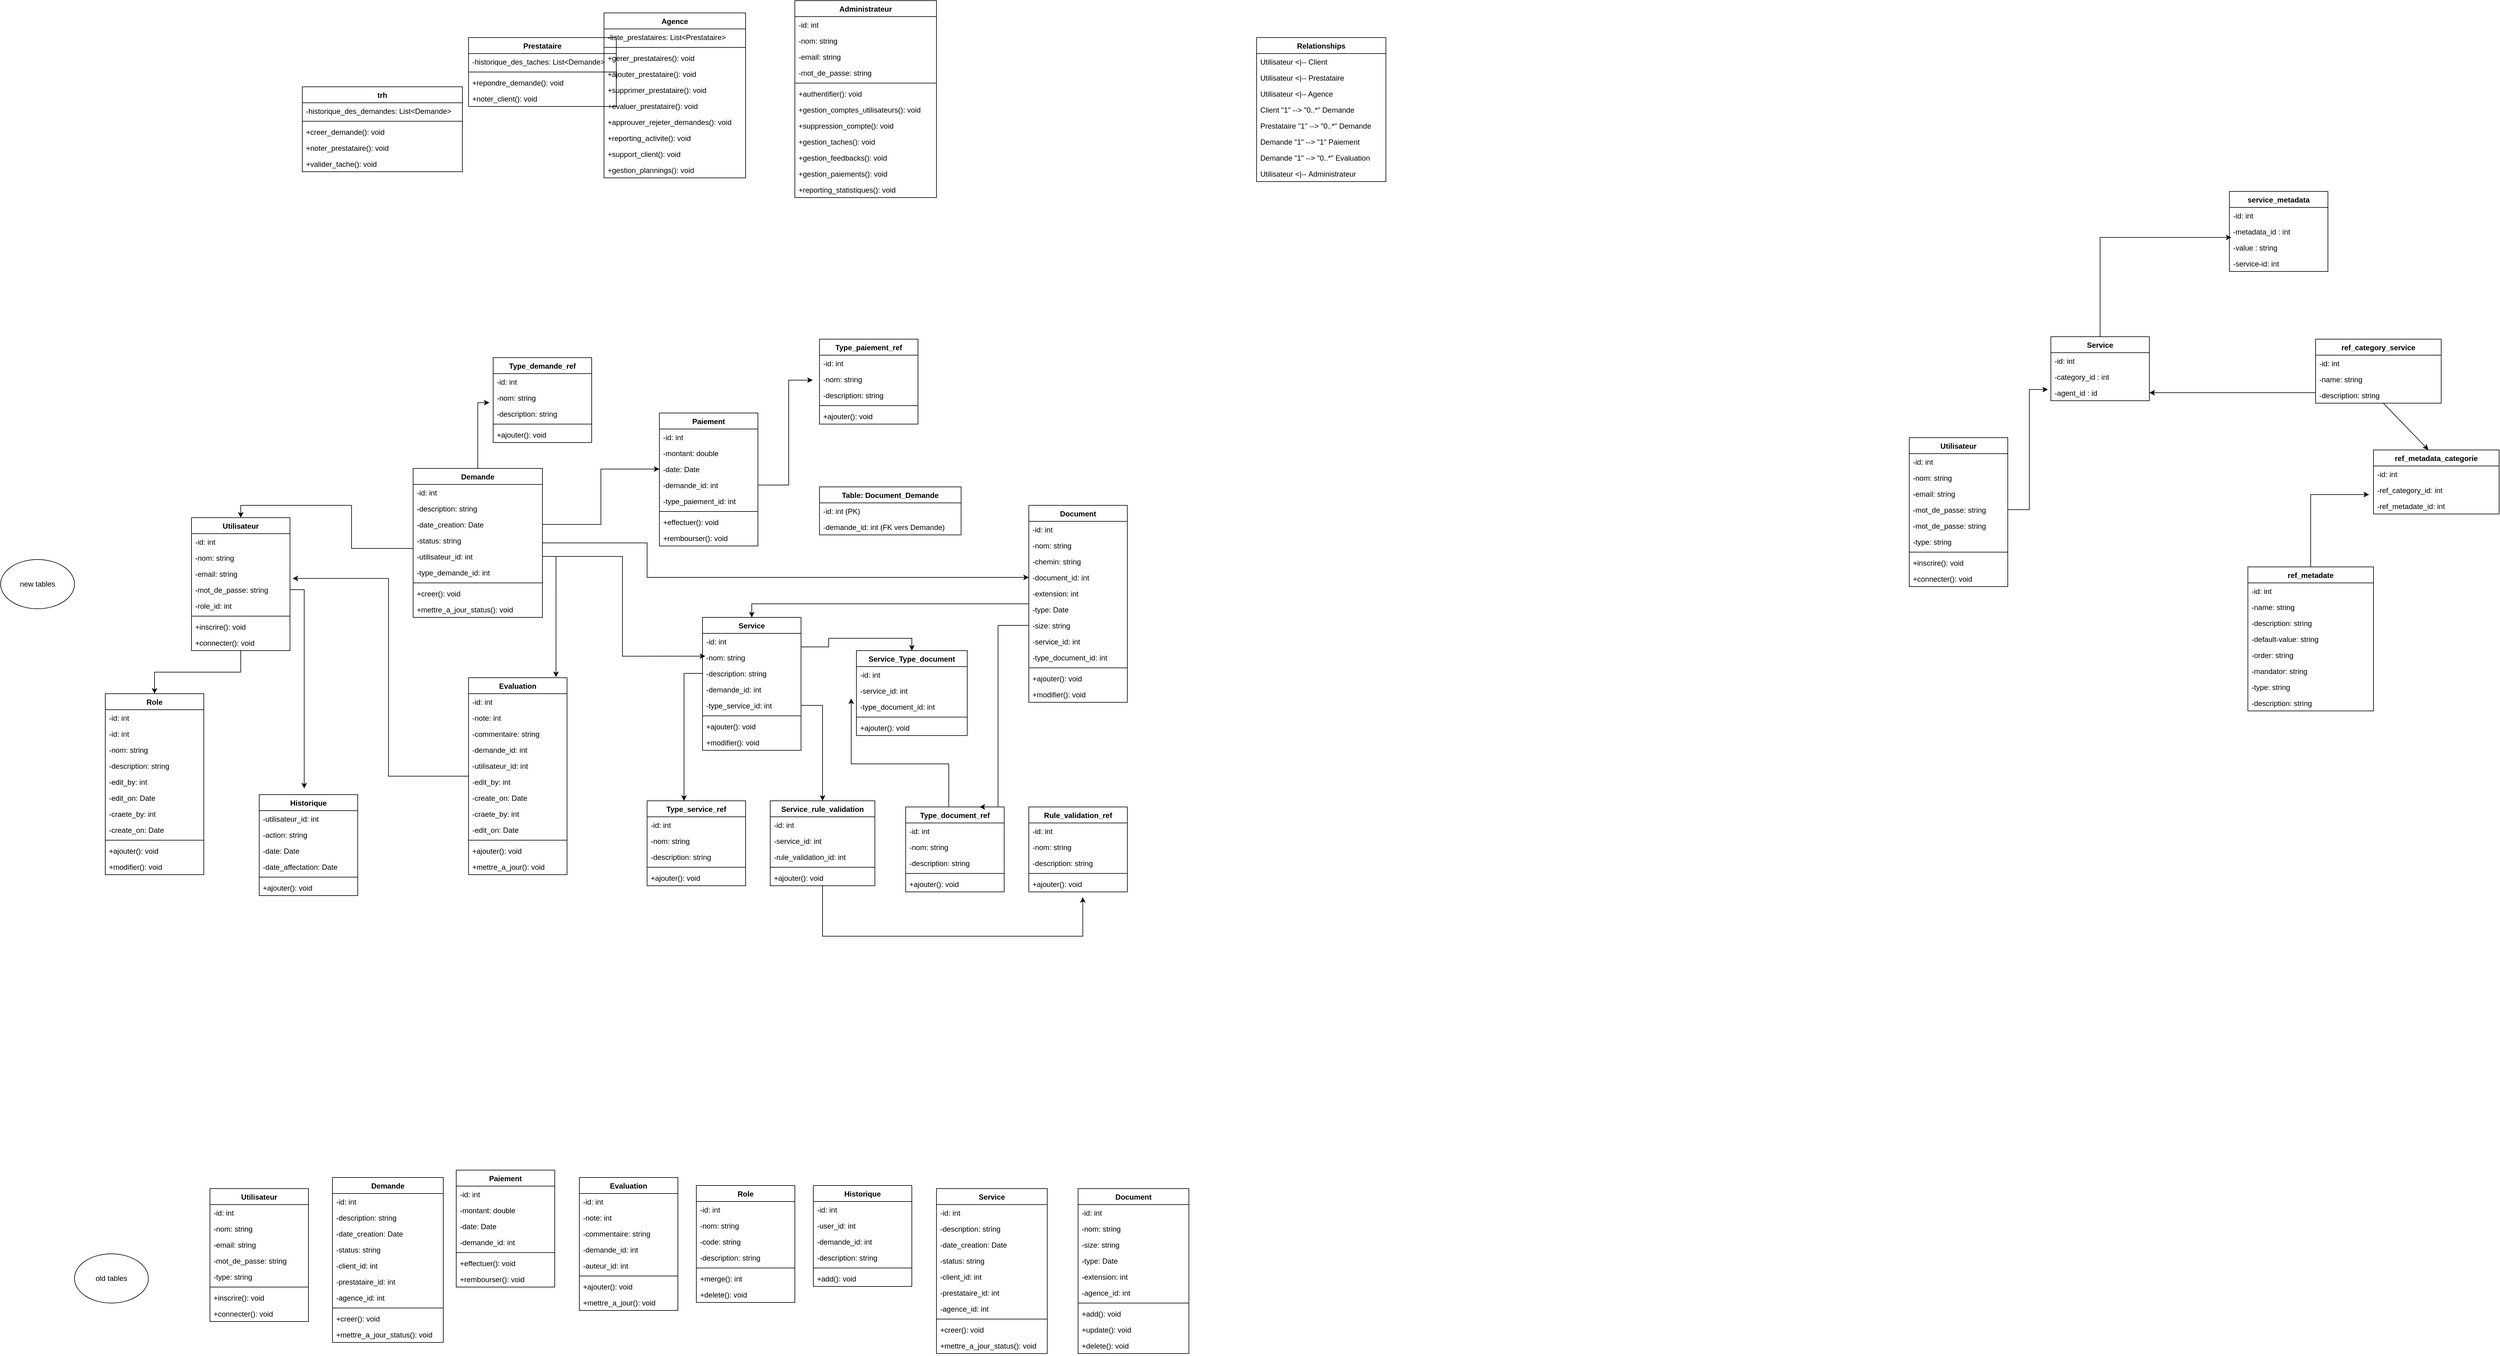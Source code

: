 <mxfile version="24.7.7">
  <diagram id="C5RBs43oDa-KdzZeNtuy" name="Page-1">
    <mxGraphModel dx="3704" dy="2357" grid="1" gridSize="10" guides="1" tooltips="1" connect="1" arrows="1" fold="1" page="1" pageScale="1" pageWidth="1169" pageHeight="827" math="0" shadow="0">
      <root>
        <mxCell id="WIyWlLk6GJQsqaUBKTNV-0" />
        <mxCell id="WIyWlLk6GJQsqaUBKTNV-1" parent="WIyWlLk6GJQsqaUBKTNV-0" />
        <mxCell id="Q9fAkQJaOk25oEMOpLRy-168" value="Utilisateur" style="swimlane;fontStyle=1;childLayout=stackLayout;horizontal=1;startSize=26;horizontalStack=0;resizeParent=1;resizeParentMax=0;resizeLast=0;collapsible=1;marginBottom=0;" parent="WIyWlLk6GJQsqaUBKTNV-1" vertex="1">
          <mxGeometry x="-1670" y="880" width="160" height="216" as="geometry" />
        </mxCell>
        <mxCell id="Q9fAkQJaOk25oEMOpLRy-169" value="-id: int" style="text;strokeColor=none;fillColor=none;align=left;verticalAlign=top;spacingLeft=4;spacingRight=4;overflow=hidden;rotatable=0;points=[[0,0.5],[1,0.5]];portConstraint=eastwest;" parent="Q9fAkQJaOk25oEMOpLRy-168" vertex="1">
          <mxGeometry y="26" width="160" height="26" as="geometry" />
        </mxCell>
        <mxCell id="Q9fAkQJaOk25oEMOpLRy-170" value="-nom: string" style="text;strokeColor=none;fillColor=none;align=left;verticalAlign=top;spacingLeft=4;spacingRight=4;overflow=hidden;rotatable=0;points=[[0,0.5],[1,0.5]];portConstraint=eastwest;" parent="Q9fAkQJaOk25oEMOpLRy-168" vertex="1">
          <mxGeometry y="52" width="160" height="26" as="geometry" />
        </mxCell>
        <mxCell id="Q9fAkQJaOk25oEMOpLRy-171" value="-email: string" style="text;strokeColor=none;fillColor=none;align=left;verticalAlign=top;spacingLeft=4;spacingRight=4;overflow=hidden;rotatable=0;points=[[0,0.5],[1,0.5]];portConstraint=eastwest;" parent="Q9fAkQJaOk25oEMOpLRy-168" vertex="1">
          <mxGeometry y="78" width="160" height="26" as="geometry" />
        </mxCell>
        <mxCell id="Q9fAkQJaOk25oEMOpLRy-172" value="-mot_de_passe: string" style="text;strokeColor=none;fillColor=none;align=left;verticalAlign=top;spacingLeft=4;spacingRight=4;overflow=hidden;rotatable=0;points=[[0,0.5],[1,0.5]];portConstraint=eastwest;" parent="Q9fAkQJaOk25oEMOpLRy-168" vertex="1">
          <mxGeometry y="104" width="160" height="26" as="geometry" />
        </mxCell>
        <mxCell id="Q9fAkQJaOk25oEMOpLRy-173" value="-type: string" style="text;strokeColor=none;fillColor=none;align=left;verticalAlign=top;spacingLeft=4;spacingRight=4;overflow=hidden;rotatable=0;points=[[0,0.5],[1,0.5]];portConstraint=eastwest;" parent="Q9fAkQJaOk25oEMOpLRy-168" vertex="1">
          <mxGeometry y="130" width="160" height="26" as="geometry" />
        </mxCell>
        <mxCell id="Q9fAkQJaOk25oEMOpLRy-174" value="" style="line;strokeWidth=1;fillColor=none;align=left;verticalAlign=middle;spacingTop=-1;spacingLeft=3;spacingRight=3;rotatable=0;labelPosition=right;points=[];portConstraint=eastwest;" parent="Q9fAkQJaOk25oEMOpLRy-168" vertex="1">
          <mxGeometry y="156" width="160" height="8" as="geometry" />
        </mxCell>
        <mxCell id="Q9fAkQJaOk25oEMOpLRy-175" value="+inscrire(): void" style="text;strokeColor=none;fillColor=none;align=left;verticalAlign=top;spacingLeft=4;spacingRight=4;overflow=hidden;rotatable=0;points=[[0,0.5],[1,0.5]];portConstraint=eastwest;" parent="Q9fAkQJaOk25oEMOpLRy-168" vertex="1">
          <mxGeometry y="164" width="160" height="26" as="geometry" />
        </mxCell>
        <mxCell id="Q9fAkQJaOk25oEMOpLRy-176" value="+connecter(): void" style="text;strokeColor=none;fillColor=none;align=left;verticalAlign=top;spacingLeft=4;spacingRight=4;overflow=hidden;rotatable=0;points=[[0,0.5],[1,0.5]];portConstraint=eastwest;" parent="Q9fAkQJaOk25oEMOpLRy-168" vertex="1">
          <mxGeometry y="190" width="160" height="26" as="geometry" />
        </mxCell>
        <mxCell id="Q9fAkQJaOk25oEMOpLRy-177" value="trh" style="swimlane;fontStyle=1;childLayout=stackLayout;horizontal=1;startSize=26;horizontalStack=0;resizeParent=1;resizeParentMax=0;resizeLast=0;collapsible=1;marginBottom=0;" parent="WIyWlLk6GJQsqaUBKTNV-1" vertex="1">
          <mxGeometry x="-1520" y="-910" width="260" height="138" as="geometry" />
        </mxCell>
        <mxCell id="Q9fAkQJaOk25oEMOpLRy-178" value="-historique_des_demandes: List&lt;Demande&gt;" style="text;strokeColor=none;fillColor=none;align=left;verticalAlign=top;spacingLeft=4;spacingRight=4;overflow=hidden;rotatable=0;points=[[0,0.5],[1,0.5]];portConstraint=eastwest;" parent="Q9fAkQJaOk25oEMOpLRy-177" vertex="1">
          <mxGeometry y="26" width="260" height="26" as="geometry" />
        </mxCell>
        <mxCell id="Q9fAkQJaOk25oEMOpLRy-179" value="" style="line;strokeWidth=1;fillColor=none;align=left;verticalAlign=middle;spacingTop=-1;spacingLeft=3;spacingRight=3;rotatable=0;labelPosition=right;points=[];portConstraint=eastwest;" parent="Q9fAkQJaOk25oEMOpLRy-177" vertex="1">
          <mxGeometry y="52" width="260" height="8" as="geometry" />
        </mxCell>
        <mxCell id="Q9fAkQJaOk25oEMOpLRy-180" value="+creer_demande(): void" style="text;strokeColor=none;fillColor=none;align=left;verticalAlign=top;spacingLeft=4;spacingRight=4;overflow=hidden;rotatable=0;points=[[0,0.5],[1,0.5]];portConstraint=eastwest;" parent="Q9fAkQJaOk25oEMOpLRy-177" vertex="1">
          <mxGeometry y="60" width="260" height="26" as="geometry" />
        </mxCell>
        <mxCell id="Q9fAkQJaOk25oEMOpLRy-181" value="+noter_prestataire(): void" style="text;strokeColor=none;fillColor=none;align=left;verticalAlign=top;spacingLeft=4;spacingRight=4;overflow=hidden;rotatable=0;points=[[0,0.5],[1,0.5]];portConstraint=eastwest;" parent="Q9fAkQJaOk25oEMOpLRy-177" vertex="1">
          <mxGeometry y="86" width="260" height="26" as="geometry" />
        </mxCell>
        <mxCell id="Q9fAkQJaOk25oEMOpLRy-182" value="+valider_tache(): void" style="text;strokeColor=none;fillColor=none;align=left;verticalAlign=top;spacingLeft=4;spacingRight=4;overflow=hidden;rotatable=0;points=[[0,0.5],[1,0.5]];portConstraint=eastwest;" parent="Q9fAkQJaOk25oEMOpLRy-177" vertex="1">
          <mxGeometry y="112" width="260" height="26" as="geometry" />
        </mxCell>
        <mxCell id="Q9fAkQJaOk25oEMOpLRy-183" value="Prestataire" style="swimlane;fontStyle=1;childLayout=stackLayout;horizontal=1;startSize=26;horizontalStack=0;resizeParent=1;resizeParentMax=0;resizeLast=0;collapsible=1;marginBottom=0;" parent="WIyWlLk6GJQsqaUBKTNV-1" vertex="1">
          <mxGeometry x="-1250" y="-990" width="240" height="112" as="geometry" />
        </mxCell>
        <mxCell id="Q9fAkQJaOk25oEMOpLRy-184" value="-historique_des_taches: List&lt;Demande&gt;" style="text;strokeColor=none;fillColor=none;align=left;verticalAlign=top;spacingLeft=4;spacingRight=4;overflow=hidden;rotatable=0;points=[[0,0.5],[1,0.5]];portConstraint=eastwest;" parent="Q9fAkQJaOk25oEMOpLRy-183" vertex="1">
          <mxGeometry y="26" width="240" height="26" as="geometry" />
        </mxCell>
        <mxCell id="Q9fAkQJaOk25oEMOpLRy-185" value="" style="line;strokeWidth=1;fillColor=none;align=left;verticalAlign=middle;spacingTop=-1;spacingLeft=3;spacingRight=3;rotatable=0;labelPosition=right;points=[];portConstraint=eastwest;" parent="Q9fAkQJaOk25oEMOpLRy-183" vertex="1">
          <mxGeometry y="52" width="240" height="8" as="geometry" />
        </mxCell>
        <mxCell id="Q9fAkQJaOk25oEMOpLRy-186" value="+repondre_demande(): void" style="text;strokeColor=none;fillColor=none;align=left;verticalAlign=top;spacingLeft=4;spacingRight=4;overflow=hidden;rotatable=0;points=[[0,0.5],[1,0.5]];portConstraint=eastwest;" parent="Q9fAkQJaOk25oEMOpLRy-183" vertex="1">
          <mxGeometry y="60" width="240" height="26" as="geometry" />
        </mxCell>
        <mxCell id="Q9fAkQJaOk25oEMOpLRy-187" value="+noter_client(): void" style="text;strokeColor=none;fillColor=none;align=left;verticalAlign=top;spacingLeft=4;spacingRight=4;overflow=hidden;rotatable=0;points=[[0,0.5],[1,0.5]];portConstraint=eastwest;" parent="Q9fAkQJaOk25oEMOpLRy-183" vertex="1">
          <mxGeometry y="86" width="240" height="26" as="geometry" />
        </mxCell>
        <mxCell id="Q9fAkQJaOk25oEMOpLRy-188" value="Agence" style="swimlane;fontStyle=1;childLayout=stackLayout;horizontal=1;startSize=26;horizontalStack=0;resizeParent=1;resizeParentMax=0;resizeLast=0;collapsible=1;marginBottom=0;" parent="WIyWlLk6GJQsqaUBKTNV-1" vertex="1">
          <mxGeometry x="-1030" y="-1030" width="230" height="268" as="geometry" />
        </mxCell>
        <mxCell id="Q9fAkQJaOk25oEMOpLRy-189" value="-liste_prestataires: List&lt;Prestataire&gt;" style="text;strokeColor=none;fillColor=none;align=left;verticalAlign=top;spacingLeft=4;spacingRight=4;overflow=hidden;rotatable=0;points=[[0,0.5],[1,0.5]];portConstraint=eastwest;" parent="Q9fAkQJaOk25oEMOpLRy-188" vertex="1">
          <mxGeometry y="26" width="230" height="26" as="geometry" />
        </mxCell>
        <mxCell id="Q9fAkQJaOk25oEMOpLRy-190" value="" style="line;strokeWidth=1;fillColor=none;align=left;verticalAlign=middle;spacingTop=-1;spacingLeft=3;spacingRight=3;rotatable=0;labelPosition=right;points=[];portConstraint=eastwest;" parent="Q9fAkQJaOk25oEMOpLRy-188" vertex="1">
          <mxGeometry y="52" width="230" height="8" as="geometry" />
        </mxCell>
        <mxCell id="Q9fAkQJaOk25oEMOpLRy-191" value="+gerer_prestataires(): void" style="text;strokeColor=none;fillColor=none;align=left;verticalAlign=top;spacingLeft=4;spacingRight=4;overflow=hidden;rotatable=0;points=[[0,0.5],[1,0.5]];portConstraint=eastwest;" parent="Q9fAkQJaOk25oEMOpLRy-188" vertex="1">
          <mxGeometry y="60" width="230" height="26" as="geometry" />
        </mxCell>
        <mxCell id="Q9fAkQJaOk25oEMOpLRy-192" value="+ajouter_prestataire(): void" style="text;strokeColor=none;fillColor=none;align=left;verticalAlign=top;spacingLeft=4;spacingRight=4;overflow=hidden;rotatable=0;points=[[0,0.5],[1,0.5]];portConstraint=eastwest;" parent="Q9fAkQJaOk25oEMOpLRy-188" vertex="1">
          <mxGeometry y="86" width="230" height="26" as="geometry" />
        </mxCell>
        <mxCell id="Q9fAkQJaOk25oEMOpLRy-193" value="+supprimer_prestataire(): void" style="text;strokeColor=none;fillColor=none;align=left;verticalAlign=top;spacingLeft=4;spacingRight=4;overflow=hidden;rotatable=0;points=[[0,0.5],[1,0.5]];portConstraint=eastwest;" parent="Q9fAkQJaOk25oEMOpLRy-188" vertex="1">
          <mxGeometry y="112" width="230" height="26" as="geometry" />
        </mxCell>
        <mxCell id="Q9fAkQJaOk25oEMOpLRy-194" value="+evaluer_prestataire(): void" style="text;strokeColor=none;fillColor=none;align=left;verticalAlign=top;spacingLeft=4;spacingRight=4;overflow=hidden;rotatable=0;points=[[0,0.5],[1,0.5]];portConstraint=eastwest;" parent="Q9fAkQJaOk25oEMOpLRy-188" vertex="1">
          <mxGeometry y="138" width="230" height="26" as="geometry" />
        </mxCell>
        <mxCell id="Q9fAkQJaOk25oEMOpLRy-195" value="+approuver_rejeter_demandes(): void" style="text;strokeColor=none;fillColor=none;align=left;verticalAlign=top;spacingLeft=4;spacingRight=4;overflow=hidden;rotatable=0;points=[[0,0.5],[1,0.5]];portConstraint=eastwest;" parent="Q9fAkQJaOk25oEMOpLRy-188" vertex="1">
          <mxGeometry y="164" width="230" height="26" as="geometry" />
        </mxCell>
        <mxCell id="Q9fAkQJaOk25oEMOpLRy-196" value="+reporting_activite(): void" style="text;strokeColor=none;fillColor=none;align=left;verticalAlign=top;spacingLeft=4;spacingRight=4;overflow=hidden;rotatable=0;points=[[0,0.5],[1,0.5]];portConstraint=eastwest;" parent="Q9fAkQJaOk25oEMOpLRy-188" vertex="1">
          <mxGeometry y="190" width="230" height="26" as="geometry" />
        </mxCell>
        <mxCell id="Q9fAkQJaOk25oEMOpLRy-197" value="+support_client(): void" style="text;strokeColor=none;fillColor=none;align=left;verticalAlign=top;spacingLeft=4;spacingRight=4;overflow=hidden;rotatable=0;points=[[0,0.5],[1,0.5]];portConstraint=eastwest;" parent="Q9fAkQJaOk25oEMOpLRy-188" vertex="1">
          <mxGeometry y="216" width="230" height="26" as="geometry" />
        </mxCell>
        <mxCell id="Q9fAkQJaOk25oEMOpLRy-198" value="+gestion_plannings(): void" style="text;strokeColor=none;fillColor=none;align=left;verticalAlign=top;spacingLeft=4;spacingRight=4;overflow=hidden;rotatable=0;points=[[0,0.5],[1,0.5]];portConstraint=eastwest;" parent="Q9fAkQJaOk25oEMOpLRy-188" vertex="1">
          <mxGeometry y="242" width="230" height="26" as="geometry" />
        </mxCell>
        <mxCell id="Q9fAkQJaOk25oEMOpLRy-199" value="Administrateur" style="swimlane;fontStyle=1;childLayout=stackLayout;horizontal=1;startSize=26;horizontalStack=0;resizeParent=1;resizeParentMax=0;resizeLast=0;collapsible=1;marginBottom=0;" parent="WIyWlLk6GJQsqaUBKTNV-1" vertex="1">
          <mxGeometry x="-720" y="-1050" width="230" height="320" as="geometry" />
        </mxCell>
        <mxCell id="Q9fAkQJaOk25oEMOpLRy-200" value="-id: int" style="text;strokeColor=none;fillColor=none;align=left;verticalAlign=top;spacingLeft=4;spacingRight=4;overflow=hidden;rotatable=0;points=[[0,0.5],[1,0.5]];portConstraint=eastwest;" parent="Q9fAkQJaOk25oEMOpLRy-199" vertex="1">
          <mxGeometry y="26" width="230" height="26" as="geometry" />
        </mxCell>
        <mxCell id="Q9fAkQJaOk25oEMOpLRy-201" value="-nom: string" style="text;strokeColor=none;fillColor=none;align=left;verticalAlign=top;spacingLeft=4;spacingRight=4;overflow=hidden;rotatable=0;points=[[0,0.5],[1,0.5]];portConstraint=eastwest;" parent="Q9fAkQJaOk25oEMOpLRy-199" vertex="1">
          <mxGeometry y="52" width="230" height="26" as="geometry" />
        </mxCell>
        <mxCell id="Q9fAkQJaOk25oEMOpLRy-202" value="-email: string" style="text;strokeColor=none;fillColor=none;align=left;verticalAlign=top;spacingLeft=4;spacingRight=4;overflow=hidden;rotatable=0;points=[[0,0.5],[1,0.5]];portConstraint=eastwest;" parent="Q9fAkQJaOk25oEMOpLRy-199" vertex="1">
          <mxGeometry y="78" width="230" height="26" as="geometry" />
        </mxCell>
        <mxCell id="Q9fAkQJaOk25oEMOpLRy-203" value="-mot_de_passe: string" style="text;strokeColor=none;fillColor=none;align=left;verticalAlign=top;spacingLeft=4;spacingRight=4;overflow=hidden;rotatable=0;points=[[0,0.5],[1,0.5]];portConstraint=eastwest;" parent="Q9fAkQJaOk25oEMOpLRy-199" vertex="1">
          <mxGeometry y="104" width="230" height="26" as="geometry" />
        </mxCell>
        <mxCell id="Q9fAkQJaOk25oEMOpLRy-204" value="" style="line;strokeWidth=1;fillColor=none;align=left;verticalAlign=middle;spacingTop=-1;spacingLeft=3;spacingRight=3;rotatable=0;labelPosition=right;points=[];portConstraint=eastwest;" parent="Q9fAkQJaOk25oEMOpLRy-199" vertex="1">
          <mxGeometry y="130" width="230" height="8" as="geometry" />
        </mxCell>
        <mxCell id="Q9fAkQJaOk25oEMOpLRy-205" value="+authentifier(): void" style="text;strokeColor=none;fillColor=none;align=left;verticalAlign=top;spacingLeft=4;spacingRight=4;overflow=hidden;rotatable=0;points=[[0,0.5],[1,0.5]];portConstraint=eastwest;" parent="Q9fAkQJaOk25oEMOpLRy-199" vertex="1">
          <mxGeometry y="138" width="230" height="26" as="geometry" />
        </mxCell>
        <mxCell id="Q9fAkQJaOk25oEMOpLRy-206" value="+gestion_comptes_utilisateurs(): void" style="text;strokeColor=none;fillColor=none;align=left;verticalAlign=top;spacingLeft=4;spacingRight=4;overflow=hidden;rotatable=0;points=[[0,0.5],[1,0.5]];portConstraint=eastwest;" parent="Q9fAkQJaOk25oEMOpLRy-199" vertex="1">
          <mxGeometry y="164" width="230" height="26" as="geometry" />
        </mxCell>
        <mxCell id="Q9fAkQJaOk25oEMOpLRy-207" value="+suppression_compte(): void" style="text;strokeColor=none;fillColor=none;align=left;verticalAlign=top;spacingLeft=4;spacingRight=4;overflow=hidden;rotatable=0;points=[[0,0.5],[1,0.5]];portConstraint=eastwest;" parent="Q9fAkQJaOk25oEMOpLRy-199" vertex="1">
          <mxGeometry y="190" width="230" height="26" as="geometry" />
        </mxCell>
        <mxCell id="Q9fAkQJaOk25oEMOpLRy-208" value="+gestion_taches(): void" style="text;strokeColor=none;fillColor=none;align=left;verticalAlign=top;spacingLeft=4;spacingRight=4;overflow=hidden;rotatable=0;points=[[0,0.5],[1,0.5]];portConstraint=eastwest;" parent="Q9fAkQJaOk25oEMOpLRy-199" vertex="1">
          <mxGeometry y="216" width="230" height="26" as="geometry" />
        </mxCell>
        <mxCell id="Q9fAkQJaOk25oEMOpLRy-209" value="+gestion_feedbacks(): void" style="text;strokeColor=none;fillColor=none;align=left;verticalAlign=top;spacingLeft=4;spacingRight=4;overflow=hidden;rotatable=0;points=[[0,0.5],[1,0.5]];portConstraint=eastwest;" parent="Q9fAkQJaOk25oEMOpLRy-199" vertex="1">
          <mxGeometry y="242" width="230" height="26" as="geometry" />
        </mxCell>
        <mxCell id="Q9fAkQJaOk25oEMOpLRy-210" value="+gestion_paiements(): void" style="text;strokeColor=none;fillColor=none;align=left;verticalAlign=top;spacingLeft=4;spacingRight=4;overflow=hidden;rotatable=0;points=[[0,0.5],[1,0.5]];portConstraint=eastwest;" parent="Q9fAkQJaOk25oEMOpLRy-199" vertex="1">
          <mxGeometry y="268" width="230" height="26" as="geometry" />
        </mxCell>
        <mxCell id="Q9fAkQJaOk25oEMOpLRy-211" value="+reporting_statistiques(): void" style="text;strokeColor=none;fillColor=none;align=left;verticalAlign=top;spacingLeft=4;spacingRight=4;overflow=hidden;rotatable=0;points=[[0,0.5],[1,0.5]];portConstraint=eastwest;" parent="Q9fAkQJaOk25oEMOpLRy-199" vertex="1">
          <mxGeometry y="294" width="230" height="26" as="geometry" />
        </mxCell>
        <mxCell id="Q9fAkQJaOk25oEMOpLRy-212" value="Demande" style="swimlane;fontStyle=1;childLayout=stackLayout;horizontal=1;startSize=26;horizontalStack=0;resizeParent=1;resizeParentMax=0;resizeLast=0;collapsible=1;marginBottom=0;" parent="WIyWlLk6GJQsqaUBKTNV-1" vertex="1">
          <mxGeometry x="-1471" y="862" width="180" height="268" as="geometry" />
        </mxCell>
        <mxCell id="Q9fAkQJaOk25oEMOpLRy-213" value="-id: int" style="text;strokeColor=none;fillColor=none;align=left;verticalAlign=top;spacingLeft=4;spacingRight=4;overflow=hidden;rotatable=0;points=[[0,0.5],[1,0.5]];portConstraint=eastwest;" parent="Q9fAkQJaOk25oEMOpLRy-212" vertex="1">
          <mxGeometry y="26" width="180" height="26" as="geometry" />
        </mxCell>
        <mxCell id="Q9fAkQJaOk25oEMOpLRy-214" value="-description: string" style="text;strokeColor=none;fillColor=none;align=left;verticalAlign=top;spacingLeft=4;spacingRight=4;overflow=hidden;rotatable=0;points=[[0,0.5],[1,0.5]];portConstraint=eastwest;" parent="Q9fAkQJaOk25oEMOpLRy-212" vertex="1">
          <mxGeometry y="52" width="180" height="26" as="geometry" />
        </mxCell>
        <mxCell id="Q9fAkQJaOk25oEMOpLRy-215" value="-date_creation: Date" style="text;strokeColor=none;fillColor=none;align=left;verticalAlign=top;spacingLeft=4;spacingRight=4;overflow=hidden;rotatable=0;points=[[0,0.5],[1,0.5]];portConstraint=eastwest;" parent="Q9fAkQJaOk25oEMOpLRy-212" vertex="1">
          <mxGeometry y="78" width="180" height="26" as="geometry" />
        </mxCell>
        <mxCell id="Q9fAkQJaOk25oEMOpLRy-216" value="-status: string" style="text;strokeColor=none;fillColor=none;align=left;verticalAlign=top;spacingLeft=4;spacingRight=4;overflow=hidden;rotatable=0;points=[[0,0.5],[1,0.5]];portConstraint=eastwest;" parent="Q9fAkQJaOk25oEMOpLRy-212" vertex="1">
          <mxGeometry y="104" width="180" height="26" as="geometry" />
        </mxCell>
        <mxCell id="Q9fAkQJaOk25oEMOpLRy-217" value="-client_id: int" style="text;strokeColor=none;fillColor=none;align=left;verticalAlign=top;spacingLeft=4;spacingRight=4;overflow=hidden;rotatable=0;points=[[0,0.5],[1,0.5]];portConstraint=eastwest;" parent="Q9fAkQJaOk25oEMOpLRy-212" vertex="1">
          <mxGeometry y="130" width="180" height="26" as="geometry" />
        </mxCell>
        <mxCell id="Q9fAkQJaOk25oEMOpLRy-218" value="-prestataire_id: int" style="text;strokeColor=none;fillColor=none;align=left;verticalAlign=top;spacingLeft=4;spacingRight=4;overflow=hidden;rotatable=0;points=[[0,0.5],[1,0.5]];portConstraint=eastwest;" parent="Q9fAkQJaOk25oEMOpLRy-212" vertex="1">
          <mxGeometry y="156" width="180" height="26" as="geometry" />
        </mxCell>
        <mxCell id="Q9fAkQJaOk25oEMOpLRy-219" value="-agence_id: int" style="text;strokeColor=none;fillColor=none;align=left;verticalAlign=top;spacingLeft=4;spacingRight=4;overflow=hidden;rotatable=0;points=[[0,0.5],[1,0.5]];portConstraint=eastwest;" parent="Q9fAkQJaOk25oEMOpLRy-212" vertex="1">
          <mxGeometry y="182" width="180" height="26" as="geometry" />
        </mxCell>
        <mxCell id="Q9fAkQJaOk25oEMOpLRy-220" value="" style="line;strokeWidth=1;fillColor=none;align=left;verticalAlign=middle;spacingTop=-1;spacingLeft=3;spacingRight=3;rotatable=0;labelPosition=right;points=[];portConstraint=eastwest;" parent="Q9fAkQJaOk25oEMOpLRy-212" vertex="1">
          <mxGeometry y="208" width="180" height="8" as="geometry" />
        </mxCell>
        <mxCell id="Q9fAkQJaOk25oEMOpLRy-221" value="+creer(): void" style="text;strokeColor=none;fillColor=none;align=left;verticalAlign=top;spacingLeft=4;spacingRight=4;overflow=hidden;rotatable=0;points=[[0,0.5],[1,0.5]];portConstraint=eastwest;" parent="Q9fAkQJaOk25oEMOpLRy-212" vertex="1">
          <mxGeometry y="216" width="180" height="26" as="geometry" />
        </mxCell>
        <mxCell id="Q9fAkQJaOk25oEMOpLRy-222" value="+mettre_a_jour_status(): void" style="text;strokeColor=none;fillColor=none;align=left;verticalAlign=top;spacingLeft=4;spacingRight=4;overflow=hidden;rotatable=0;points=[[0,0.5],[1,0.5]];portConstraint=eastwest;" parent="Q9fAkQJaOk25oEMOpLRy-212" vertex="1">
          <mxGeometry y="242" width="180" height="26" as="geometry" />
        </mxCell>
        <mxCell id="Q9fAkQJaOk25oEMOpLRy-223" value="Paiement" style="swimlane;fontStyle=1;childLayout=stackLayout;horizontal=1;startSize=26;horizontalStack=0;resizeParent=1;resizeParentMax=0;resizeLast=0;collapsible=1;marginBottom=0;" parent="WIyWlLk6GJQsqaUBKTNV-1" vertex="1">
          <mxGeometry x="-1270" y="850" width="160" height="190" as="geometry" />
        </mxCell>
        <mxCell id="Q9fAkQJaOk25oEMOpLRy-224" value="-id: int" style="text;strokeColor=none;fillColor=none;align=left;verticalAlign=top;spacingLeft=4;spacingRight=4;overflow=hidden;rotatable=0;points=[[0,0.5],[1,0.5]];portConstraint=eastwest;" parent="Q9fAkQJaOk25oEMOpLRy-223" vertex="1">
          <mxGeometry y="26" width="160" height="26" as="geometry" />
        </mxCell>
        <mxCell id="Q9fAkQJaOk25oEMOpLRy-225" value="-montant: double" style="text;strokeColor=none;fillColor=none;align=left;verticalAlign=top;spacingLeft=4;spacingRight=4;overflow=hidden;rotatable=0;points=[[0,0.5],[1,0.5]];portConstraint=eastwest;" parent="Q9fAkQJaOk25oEMOpLRy-223" vertex="1">
          <mxGeometry y="52" width="160" height="26" as="geometry" />
        </mxCell>
        <mxCell id="Q9fAkQJaOk25oEMOpLRy-226" value="-date: Date" style="text;strokeColor=none;fillColor=none;align=left;verticalAlign=top;spacingLeft=4;spacingRight=4;overflow=hidden;rotatable=0;points=[[0,0.5],[1,0.5]];portConstraint=eastwest;" parent="Q9fAkQJaOk25oEMOpLRy-223" vertex="1">
          <mxGeometry y="78" width="160" height="26" as="geometry" />
        </mxCell>
        <mxCell id="Q9fAkQJaOk25oEMOpLRy-227" value="-demande_id: int" style="text;strokeColor=none;fillColor=none;align=left;verticalAlign=top;spacingLeft=4;spacingRight=4;overflow=hidden;rotatable=0;points=[[0,0.5],[1,0.5]];portConstraint=eastwest;" parent="Q9fAkQJaOk25oEMOpLRy-223" vertex="1">
          <mxGeometry y="104" width="160" height="26" as="geometry" />
        </mxCell>
        <mxCell id="Q9fAkQJaOk25oEMOpLRy-228" value="" style="line;strokeWidth=1;fillColor=none;align=left;verticalAlign=middle;spacingTop=-1;spacingLeft=3;spacingRight=3;rotatable=0;labelPosition=right;points=[];portConstraint=eastwest;" parent="Q9fAkQJaOk25oEMOpLRy-223" vertex="1">
          <mxGeometry y="130" width="160" height="8" as="geometry" />
        </mxCell>
        <mxCell id="Q9fAkQJaOk25oEMOpLRy-229" value="+effectuer(): void" style="text;strokeColor=none;fillColor=none;align=left;verticalAlign=top;spacingLeft=4;spacingRight=4;overflow=hidden;rotatable=0;points=[[0,0.5],[1,0.5]];portConstraint=eastwest;" parent="Q9fAkQJaOk25oEMOpLRy-223" vertex="1">
          <mxGeometry y="138" width="160" height="26" as="geometry" />
        </mxCell>
        <mxCell id="Q9fAkQJaOk25oEMOpLRy-230" value="+rembourser(): void" style="text;strokeColor=none;fillColor=none;align=left;verticalAlign=top;spacingLeft=4;spacingRight=4;overflow=hidden;rotatable=0;points=[[0,0.5],[1,0.5]];portConstraint=eastwest;" parent="Q9fAkQJaOk25oEMOpLRy-223" vertex="1">
          <mxGeometry y="164" width="160" height="26" as="geometry" />
        </mxCell>
        <mxCell id="Q9fAkQJaOk25oEMOpLRy-231" value="Evaluation" style="swimlane;fontStyle=1;childLayout=stackLayout;horizontal=1;startSize=26;horizontalStack=0;resizeParent=1;resizeParentMax=0;resizeLast=0;collapsible=1;marginBottom=0;" parent="WIyWlLk6GJQsqaUBKTNV-1" vertex="1">
          <mxGeometry x="-1070" y="862" width="160" height="216" as="geometry" />
        </mxCell>
        <mxCell id="Q9fAkQJaOk25oEMOpLRy-232" value="-id: int" style="text;strokeColor=none;fillColor=none;align=left;verticalAlign=top;spacingLeft=4;spacingRight=4;overflow=hidden;rotatable=0;points=[[0,0.5],[1,0.5]];portConstraint=eastwest;" parent="Q9fAkQJaOk25oEMOpLRy-231" vertex="1">
          <mxGeometry y="26" width="160" height="26" as="geometry" />
        </mxCell>
        <mxCell id="Q9fAkQJaOk25oEMOpLRy-233" value="-note: int" style="text;strokeColor=none;fillColor=none;align=left;verticalAlign=top;spacingLeft=4;spacingRight=4;overflow=hidden;rotatable=0;points=[[0,0.5],[1,0.5]];portConstraint=eastwest;" parent="Q9fAkQJaOk25oEMOpLRy-231" vertex="1">
          <mxGeometry y="52" width="160" height="26" as="geometry" />
        </mxCell>
        <mxCell id="Q9fAkQJaOk25oEMOpLRy-234" value="-commentaire: string" style="text;strokeColor=none;fillColor=none;align=left;verticalAlign=top;spacingLeft=4;spacingRight=4;overflow=hidden;rotatable=0;points=[[0,0.5],[1,0.5]];portConstraint=eastwest;" parent="Q9fAkQJaOk25oEMOpLRy-231" vertex="1">
          <mxGeometry y="78" width="160" height="26" as="geometry" />
        </mxCell>
        <mxCell id="Q9fAkQJaOk25oEMOpLRy-235" value="-demande_id: int" style="text;strokeColor=none;fillColor=none;align=left;verticalAlign=top;spacingLeft=4;spacingRight=4;overflow=hidden;rotatable=0;points=[[0,0.5],[1,0.5]];portConstraint=eastwest;" parent="Q9fAkQJaOk25oEMOpLRy-231" vertex="1">
          <mxGeometry y="104" width="160" height="26" as="geometry" />
        </mxCell>
        <mxCell id="Q9fAkQJaOk25oEMOpLRy-236" value="-auteur_id: int" style="text;strokeColor=none;fillColor=none;align=left;verticalAlign=top;spacingLeft=4;spacingRight=4;overflow=hidden;rotatable=0;points=[[0,0.5],[1,0.5]];portConstraint=eastwest;" parent="Q9fAkQJaOk25oEMOpLRy-231" vertex="1">
          <mxGeometry y="130" width="160" height="26" as="geometry" />
        </mxCell>
        <mxCell id="Q9fAkQJaOk25oEMOpLRy-237" value="" style="line;strokeWidth=1;fillColor=none;align=left;verticalAlign=middle;spacingTop=-1;spacingLeft=3;spacingRight=3;rotatable=0;labelPosition=right;points=[];portConstraint=eastwest;" parent="Q9fAkQJaOk25oEMOpLRy-231" vertex="1">
          <mxGeometry y="156" width="160" height="8" as="geometry" />
        </mxCell>
        <mxCell id="Q9fAkQJaOk25oEMOpLRy-238" value="+ajouter(): void" style="text;strokeColor=none;fillColor=none;align=left;verticalAlign=top;spacingLeft=4;spacingRight=4;overflow=hidden;rotatable=0;points=[[0,0.5],[1,0.5]];portConstraint=eastwest;" parent="Q9fAkQJaOk25oEMOpLRy-231" vertex="1">
          <mxGeometry y="164" width="160" height="26" as="geometry" />
        </mxCell>
        <mxCell id="Q9fAkQJaOk25oEMOpLRy-239" value="+mettre_a_jour(): void" style="text;strokeColor=none;fillColor=none;align=left;verticalAlign=top;spacingLeft=4;spacingRight=4;overflow=hidden;rotatable=0;points=[[0,0.5],[1,0.5]];portConstraint=eastwest;" parent="Q9fAkQJaOk25oEMOpLRy-231" vertex="1">
          <mxGeometry y="190" width="160" height="26" as="geometry" />
        </mxCell>
        <mxCell id="Q9fAkQJaOk25oEMOpLRy-240" value="Relationships" style="swimlane;fontStyle=1;childLayout=stackLayout;horizontal=1;startSize=26;horizontalStack=0;resizeParent=1;resizeParentMax=0;resizeLast=0;collapsible=1;marginBottom=0;" parent="WIyWlLk6GJQsqaUBKTNV-1" vertex="1">
          <mxGeometry x="30" y="-990" width="210" height="234" as="geometry" />
        </mxCell>
        <mxCell id="Q9fAkQJaOk25oEMOpLRy-241" value="Utilisateur &lt;|-- Client" style="text;strokeColor=none;fillColor=none;align=left;verticalAlign=top;spacingLeft=4;spacingRight=4;overflow=hidden;rotatable=0;points=[[0,0.5],[1,0.5]];portConstraint=eastwest;" parent="Q9fAkQJaOk25oEMOpLRy-240" vertex="1">
          <mxGeometry y="26" width="210" height="26" as="geometry" />
        </mxCell>
        <mxCell id="Q9fAkQJaOk25oEMOpLRy-242" value="Utilisateur &lt;|-- Prestataire" style="text;strokeColor=none;fillColor=none;align=left;verticalAlign=top;spacingLeft=4;spacingRight=4;overflow=hidden;rotatable=0;points=[[0,0.5],[1,0.5]];portConstraint=eastwest;" parent="Q9fAkQJaOk25oEMOpLRy-240" vertex="1">
          <mxGeometry y="52" width="210" height="26" as="geometry" />
        </mxCell>
        <mxCell id="Q9fAkQJaOk25oEMOpLRy-243" value="Utilisateur &lt;|-- Agence" style="text;strokeColor=none;fillColor=none;align=left;verticalAlign=top;spacingLeft=4;spacingRight=4;overflow=hidden;rotatable=0;points=[[0,0.5],[1,0.5]];portConstraint=eastwest;" parent="Q9fAkQJaOk25oEMOpLRy-240" vertex="1">
          <mxGeometry y="78" width="210" height="26" as="geometry" />
        </mxCell>
        <mxCell id="Q9fAkQJaOk25oEMOpLRy-244" value="Client &quot;1&quot; --&gt; &quot;0..*&quot; Demande" style="text;strokeColor=none;fillColor=none;align=left;verticalAlign=top;spacingLeft=4;spacingRight=4;overflow=hidden;rotatable=0;points=[[0,0.5],[1,0.5]];portConstraint=eastwest;" parent="Q9fAkQJaOk25oEMOpLRy-240" vertex="1">
          <mxGeometry y="104" width="210" height="26" as="geometry" />
        </mxCell>
        <mxCell id="Q9fAkQJaOk25oEMOpLRy-245" value="Prestataire &quot;1&quot; --&gt; &quot;0..*&quot; Demande" style="text;strokeColor=none;fillColor=none;align=left;verticalAlign=top;spacingLeft=4;spacingRight=4;overflow=hidden;rotatable=0;points=[[0,0.5],[1,0.5]];portConstraint=eastwest;" parent="Q9fAkQJaOk25oEMOpLRy-240" vertex="1">
          <mxGeometry y="130" width="210" height="26" as="geometry" />
        </mxCell>
        <mxCell id="Q9fAkQJaOk25oEMOpLRy-246" value="Demande &quot;1&quot; --&gt; &quot;1&quot; Paiement" style="text;strokeColor=none;fillColor=none;align=left;verticalAlign=top;spacingLeft=4;spacingRight=4;overflow=hidden;rotatable=0;points=[[0,0.5],[1,0.5]];portConstraint=eastwest;" parent="Q9fAkQJaOk25oEMOpLRy-240" vertex="1">
          <mxGeometry y="156" width="210" height="26" as="geometry" />
        </mxCell>
        <mxCell id="Q9fAkQJaOk25oEMOpLRy-247" value="Demande &quot;1&quot; --&gt; &quot;0..*&quot; Evaluation" style="text;strokeColor=none;fillColor=none;align=left;verticalAlign=top;spacingLeft=4;spacingRight=4;overflow=hidden;rotatable=0;points=[[0,0.5],[1,0.5]];portConstraint=eastwest;" parent="Q9fAkQJaOk25oEMOpLRy-240" vertex="1">
          <mxGeometry y="182" width="210" height="26" as="geometry" />
        </mxCell>
        <mxCell id="Q9fAkQJaOk25oEMOpLRy-248" value="Utilisateur &lt;|-- Administrateur" style="text;strokeColor=none;fillColor=none;align=left;verticalAlign=top;spacingLeft=4;spacingRight=4;overflow=hidden;rotatable=0;points=[[0,0.5],[1,0.5]];portConstraint=eastwest;" parent="Q9fAkQJaOk25oEMOpLRy-240" vertex="1">
          <mxGeometry y="208" width="210" height="26" as="geometry" />
        </mxCell>
        <mxCell id="ND50Zq3C4ARqQljdNVHn-0" value="Role" style="swimlane;fontStyle=1;childLayout=stackLayout;horizontal=1;startSize=26;horizontalStack=0;resizeParent=1;resizeParentMax=0;resizeLast=0;collapsible=1;marginBottom=0;" parent="WIyWlLk6GJQsqaUBKTNV-1" vertex="1">
          <mxGeometry x="-880" y="875" width="160" height="190" as="geometry" />
        </mxCell>
        <mxCell id="ND50Zq3C4ARqQljdNVHn-1" value="-id: int" style="text;strokeColor=none;fillColor=none;align=left;verticalAlign=top;spacingLeft=4;spacingRight=4;overflow=hidden;rotatable=0;points=[[0,0.5],[1,0.5]];portConstraint=eastwest;" parent="ND50Zq3C4ARqQljdNVHn-0" vertex="1">
          <mxGeometry y="26" width="160" height="26" as="geometry" />
        </mxCell>
        <mxCell id="ND50Zq3C4ARqQljdNVHn-2" value="-nom: string" style="text;strokeColor=none;fillColor=none;align=left;verticalAlign=top;spacingLeft=4;spacingRight=4;overflow=hidden;rotatable=0;points=[[0,0.5],[1,0.5]];portConstraint=eastwest;" parent="ND50Zq3C4ARqQljdNVHn-0" vertex="1">
          <mxGeometry y="52" width="160" height="26" as="geometry" />
        </mxCell>
        <mxCell id="ND50Zq3C4ARqQljdNVHn-3" value="-code: string" style="text;strokeColor=none;fillColor=none;align=left;verticalAlign=top;spacingLeft=4;spacingRight=4;overflow=hidden;rotatable=0;points=[[0,0.5],[1,0.5]];portConstraint=eastwest;" parent="ND50Zq3C4ARqQljdNVHn-0" vertex="1">
          <mxGeometry y="78" width="160" height="26" as="geometry" />
        </mxCell>
        <mxCell id="ND50Zq3C4ARqQljdNVHn-4" value="-description: string" style="text;strokeColor=none;fillColor=none;align=left;verticalAlign=top;spacingLeft=4;spacingRight=4;overflow=hidden;rotatable=0;points=[[0,0.5],[1,0.5]];portConstraint=eastwest;" parent="ND50Zq3C4ARqQljdNVHn-0" vertex="1">
          <mxGeometry y="104" width="160" height="26" as="geometry" />
        </mxCell>
        <mxCell id="ND50Zq3C4ARqQljdNVHn-6" value="" style="line;strokeWidth=1;fillColor=none;align=left;verticalAlign=middle;spacingTop=-1;spacingLeft=3;spacingRight=3;rotatable=0;labelPosition=right;points=[];portConstraint=eastwest;" parent="ND50Zq3C4ARqQljdNVHn-0" vertex="1">
          <mxGeometry y="130" width="160" height="8" as="geometry" />
        </mxCell>
        <mxCell id="ND50Zq3C4ARqQljdNVHn-7" value="+merge(): int" style="text;strokeColor=none;fillColor=none;align=left;verticalAlign=top;spacingLeft=4;spacingRight=4;overflow=hidden;rotatable=0;points=[[0,0.5],[1,0.5]];portConstraint=eastwest;" parent="ND50Zq3C4ARqQljdNVHn-0" vertex="1">
          <mxGeometry y="138" width="160" height="26" as="geometry" />
        </mxCell>
        <mxCell id="ND50Zq3C4ARqQljdNVHn-8" value="+delete(): void" style="text;strokeColor=none;fillColor=none;align=left;verticalAlign=top;spacingLeft=4;spacingRight=4;overflow=hidden;rotatable=0;points=[[0,0.5],[1,0.5]];portConstraint=eastwest;" parent="ND50Zq3C4ARqQljdNVHn-0" vertex="1">
          <mxGeometry y="164" width="160" height="26" as="geometry" />
        </mxCell>
        <mxCell id="ND50Zq3C4ARqQljdNVHn-12" value="Historique" style="swimlane;fontStyle=1;childLayout=stackLayout;horizontal=1;startSize=26;horizontalStack=0;resizeParent=1;resizeParentMax=0;resizeLast=0;collapsible=1;marginBottom=0;" parent="WIyWlLk6GJQsqaUBKTNV-1" vertex="1">
          <mxGeometry x="-690" y="875" width="160" height="164" as="geometry" />
        </mxCell>
        <mxCell id="ND50Zq3C4ARqQljdNVHn-13" value="-id: int" style="text;strokeColor=none;fillColor=none;align=left;verticalAlign=top;spacingLeft=4;spacingRight=4;overflow=hidden;rotatable=0;points=[[0,0.5],[1,0.5]];portConstraint=eastwest;" parent="ND50Zq3C4ARqQljdNVHn-12" vertex="1">
          <mxGeometry y="26" width="160" height="26" as="geometry" />
        </mxCell>
        <mxCell id="ND50Zq3C4ARqQljdNVHn-14" value="-user_id: int" style="text;strokeColor=none;fillColor=none;align=left;verticalAlign=top;spacingLeft=4;spacingRight=4;overflow=hidden;rotatable=0;points=[[0,0.5],[1,0.5]];portConstraint=eastwest;" parent="ND50Zq3C4ARqQljdNVHn-12" vertex="1">
          <mxGeometry y="52" width="160" height="26" as="geometry" />
        </mxCell>
        <mxCell id="ND50Zq3C4ARqQljdNVHn-22" value="-demande_id: int" style="text;strokeColor=none;fillColor=none;align=left;verticalAlign=top;spacingLeft=4;spacingRight=4;overflow=hidden;rotatable=0;points=[[0,0.5],[1,0.5]];portConstraint=eastwest;" parent="ND50Zq3C4ARqQljdNVHn-12" vertex="1">
          <mxGeometry y="78" width="160" height="26" as="geometry" />
        </mxCell>
        <mxCell id="ND50Zq3C4ARqQljdNVHn-16" value="-description: string" style="text;strokeColor=none;fillColor=none;align=left;verticalAlign=top;spacingLeft=4;spacingRight=4;overflow=hidden;rotatable=0;points=[[0,0.5],[1,0.5]];portConstraint=eastwest;" parent="ND50Zq3C4ARqQljdNVHn-12" vertex="1">
          <mxGeometry y="104" width="160" height="26" as="geometry" />
        </mxCell>
        <mxCell id="ND50Zq3C4ARqQljdNVHn-18" value="" style="line;strokeWidth=1;fillColor=none;align=left;verticalAlign=middle;spacingTop=-1;spacingLeft=3;spacingRight=3;rotatable=0;labelPosition=right;points=[];portConstraint=eastwest;" parent="ND50Zq3C4ARqQljdNVHn-12" vertex="1">
          <mxGeometry y="130" width="160" height="8" as="geometry" />
        </mxCell>
        <mxCell id="ND50Zq3C4ARqQljdNVHn-20" value="+add(): void" style="text;strokeColor=none;fillColor=none;align=left;verticalAlign=top;spacingLeft=4;spacingRight=4;overflow=hidden;rotatable=0;points=[[0,0.5],[1,0.5]];portConstraint=eastwest;" parent="ND50Zq3C4ARqQljdNVHn-12" vertex="1">
          <mxGeometry y="138" width="160" height="26" as="geometry" />
        </mxCell>
        <mxCell id="ND50Zq3C4ARqQljdNVHn-23" value="Document" style="swimlane;fontStyle=1;childLayout=stackLayout;horizontal=1;startSize=26;horizontalStack=0;resizeParent=1;resizeParentMax=0;resizeLast=0;collapsible=1;marginBottom=0;" parent="WIyWlLk6GJQsqaUBKTNV-1" vertex="1">
          <mxGeometry x="-260" y="880" width="180" height="268" as="geometry" />
        </mxCell>
        <mxCell id="ND50Zq3C4ARqQljdNVHn-24" value="-id: int" style="text;strokeColor=none;fillColor=none;align=left;verticalAlign=top;spacingLeft=4;spacingRight=4;overflow=hidden;rotatable=0;points=[[0,0.5],[1,0.5]];portConstraint=eastwest;" parent="ND50Zq3C4ARqQljdNVHn-23" vertex="1">
          <mxGeometry y="26" width="180" height="26" as="geometry" />
        </mxCell>
        <mxCell id="ND50Zq3C4ARqQljdNVHn-27" value="-nom: string" style="text;strokeColor=none;fillColor=none;align=left;verticalAlign=top;spacingLeft=4;spacingRight=4;overflow=hidden;rotatable=0;points=[[0,0.5],[1,0.5]];portConstraint=eastwest;" parent="ND50Zq3C4ARqQljdNVHn-23" vertex="1">
          <mxGeometry y="52" width="180" height="26" as="geometry" />
        </mxCell>
        <mxCell id="ND50Zq3C4ARqQljdNVHn-25" value="-size: string" style="text;strokeColor=none;fillColor=none;align=left;verticalAlign=top;spacingLeft=4;spacingRight=4;overflow=hidden;rotatable=0;points=[[0,0.5],[1,0.5]];portConstraint=eastwest;" parent="ND50Zq3C4ARqQljdNVHn-23" vertex="1">
          <mxGeometry y="78" width="180" height="26" as="geometry" />
        </mxCell>
        <mxCell id="ND50Zq3C4ARqQljdNVHn-26" value="-type: Date" style="text;strokeColor=none;fillColor=none;align=left;verticalAlign=top;spacingLeft=4;spacingRight=4;overflow=hidden;rotatable=0;points=[[0,0.5],[1,0.5]];portConstraint=eastwest;" parent="ND50Zq3C4ARqQljdNVHn-23" vertex="1">
          <mxGeometry y="104" width="180" height="26" as="geometry" />
        </mxCell>
        <mxCell id="ND50Zq3C4ARqQljdNVHn-28" value="-extension: int" style="text;strokeColor=none;fillColor=none;align=left;verticalAlign=top;spacingLeft=4;spacingRight=4;overflow=hidden;rotatable=0;points=[[0,0.5],[1,0.5]];portConstraint=eastwest;" parent="ND50Zq3C4ARqQljdNVHn-23" vertex="1">
          <mxGeometry y="130" width="180" height="26" as="geometry" />
        </mxCell>
        <mxCell id="ND50Zq3C4ARqQljdNVHn-30" value="-agence_id: int" style="text;strokeColor=none;fillColor=none;align=left;verticalAlign=top;spacingLeft=4;spacingRight=4;overflow=hidden;rotatable=0;points=[[0,0.5],[1,0.5]];portConstraint=eastwest;" parent="ND50Zq3C4ARqQljdNVHn-23" vertex="1">
          <mxGeometry y="156" width="180" height="26" as="geometry" />
        </mxCell>
        <mxCell id="ND50Zq3C4ARqQljdNVHn-31" value="" style="line;strokeWidth=1;fillColor=none;align=left;verticalAlign=middle;spacingTop=-1;spacingLeft=3;spacingRight=3;rotatable=0;labelPosition=right;points=[];portConstraint=eastwest;" parent="ND50Zq3C4ARqQljdNVHn-23" vertex="1">
          <mxGeometry y="182" width="180" height="8" as="geometry" />
        </mxCell>
        <mxCell id="ND50Zq3C4ARqQljdNVHn-32" value="+add(): void" style="text;strokeColor=none;fillColor=none;align=left;verticalAlign=top;spacingLeft=4;spacingRight=4;overflow=hidden;rotatable=0;points=[[0,0.5],[1,0.5]];portConstraint=eastwest;" parent="ND50Zq3C4ARqQljdNVHn-23" vertex="1">
          <mxGeometry y="190" width="180" height="26" as="geometry" />
        </mxCell>
        <mxCell id="ND50Zq3C4ARqQljdNVHn-45" value="+update(): void" style="text;strokeColor=none;fillColor=none;align=left;verticalAlign=top;spacingLeft=4;spacingRight=4;overflow=hidden;rotatable=0;points=[[0,0.5],[1,0.5]];portConstraint=eastwest;" parent="ND50Zq3C4ARqQljdNVHn-23" vertex="1">
          <mxGeometry y="216" width="180" height="26" as="geometry" />
        </mxCell>
        <mxCell id="ND50Zq3C4ARqQljdNVHn-44" value="+delete(): void" style="text;strokeColor=none;fillColor=none;align=left;verticalAlign=top;spacingLeft=4;spacingRight=4;overflow=hidden;rotatable=0;points=[[0,0.5],[1,0.5]];portConstraint=eastwest;" parent="ND50Zq3C4ARqQljdNVHn-23" vertex="1">
          <mxGeometry y="242" width="180" height="26" as="geometry" />
        </mxCell>
        <mxCell id="ND50Zq3C4ARqQljdNVHn-65" value="Service" style="swimlane;fontStyle=1;childLayout=stackLayout;horizontal=1;startSize=26;horizontalStack=0;resizeParent=1;resizeParentMax=0;resizeLast=0;collapsible=1;marginBottom=0;" parent="WIyWlLk6GJQsqaUBKTNV-1" vertex="1">
          <mxGeometry x="-490" y="880" width="180" height="268" as="geometry" />
        </mxCell>
        <mxCell id="ND50Zq3C4ARqQljdNVHn-66" value="-id: int" style="text;strokeColor=none;fillColor=none;align=left;verticalAlign=top;spacingLeft=4;spacingRight=4;overflow=hidden;rotatable=0;points=[[0,0.5],[1,0.5]];portConstraint=eastwest;" parent="ND50Zq3C4ARqQljdNVHn-65" vertex="1">
          <mxGeometry y="26" width="180" height="26" as="geometry" />
        </mxCell>
        <mxCell id="ND50Zq3C4ARqQljdNVHn-67" value="-description: string" style="text;strokeColor=none;fillColor=none;align=left;verticalAlign=top;spacingLeft=4;spacingRight=4;overflow=hidden;rotatable=0;points=[[0,0.5],[1,0.5]];portConstraint=eastwest;" parent="ND50Zq3C4ARqQljdNVHn-65" vertex="1">
          <mxGeometry y="52" width="180" height="26" as="geometry" />
        </mxCell>
        <mxCell id="ND50Zq3C4ARqQljdNVHn-68" value="-date_creation: Date" style="text;strokeColor=none;fillColor=none;align=left;verticalAlign=top;spacingLeft=4;spacingRight=4;overflow=hidden;rotatable=0;points=[[0,0.5],[1,0.5]];portConstraint=eastwest;" parent="ND50Zq3C4ARqQljdNVHn-65" vertex="1">
          <mxGeometry y="78" width="180" height="26" as="geometry" />
        </mxCell>
        <mxCell id="ND50Zq3C4ARqQljdNVHn-69" value="-status: string" style="text;strokeColor=none;fillColor=none;align=left;verticalAlign=top;spacingLeft=4;spacingRight=4;overflow=hidden;rotatable=0;points=[[0,0.5],[1,0.5]];portConstraint=eastwest;" parent="ND50Zq3C4ARqQljdNVHn-65" vertex="1">
          <mxGeometry y="104" width="180" height="26" as="geometry" />
        </mxCell>
        <mxCell id="ND50Zq3C4ARqQljdNVHn-70" value="-client_id: int" style="text;strokeColor=none;fillColor=none;align=left;verticalAlign=top;spacingLeft=4;spacingRight=4;overflow=hidden;rotatable=0;points=[[0,0.5],[1,0.5]];portConstraint=eastwest;" parent="ND50Zq3C4ARqQljdNVHn-65" vertex="1">
          <mxGeometry y="130" width="180" height="26" as="geometry" />
        </mxCell>
        <mxCell id="ND50Zq3C4ARqQljdNVHn-71" value="-prestataire_id: int" style="text;strokeColor=none;fillColor=none;align=left;verticalAlign=top;spacingLeft=4;spacingRight=4;overflow=hidden;rotatable=0;points=[[0,0.5],[1,0.5]];portConstraint=eastwest;" parent="ND50Zq3C4ARqQljdNVHn-65" vertex="1">
          <mxGeometry y="156" width="180" height="26" as="geometry" />
        </mxCell>
        <mxCell id="ND50Zq3C4ARqQljdNVHn-72" value="-agence_id: int" style="text;strokeColor=none;fillColor=none;align=left;verticalAlign=top;spacingLeft=4;spacingRight=4;overflow=hidden;rotatable=0;points=[[0,0.5],[1,0.5]];portConstraint=eastwest;" parent="ND50Zq3C4ARqQljdNVHn-65" vertex="1">
          <mxGeometry y="182" width="180" height="26" as="geometry" />
        </mxCell>
        <mxCell id="ND50Zq3C4ARqQljdNVHn-73" value="" style="line;strokeWidth=1;fillColor=none;align=left;verticalAlign=middle;spacingTop=-1;spacingLeft=3;spacingRight=3;rotatable=0;labelPosition=right;points=[];portConstraint=eastwest;" parent="ND50Zq3C4ARqQljdNVHn-65" vertex="1">
          <mxGeometry y="208" width="180" height="8" as="geometry" />
        </mxCell>
        <mxCell id="ND50Zq3C4ARqQljdNVHn-74" value="+creer(): void" style="text;strokeColor=none;fillColor=none;align=left;verticalAlign=top;spacingLeft=4;spacingRight=4;overflow=hidden;rotatable=0;points=[[0,0.5],[1,0.5]];portConstraint=eastwest;" parent="ND50Zq3C4ARqQljdNVHn-65" vertex="1">
          <mxGeometry y="216" width="180" height="26" as="geometry" />
        </mxCell>
        <mxCell id="ND50Zq3C4ARqQljdNVHn-75" value="+mettre_a_jour_status(): void" style="text;strokeColor=none;fillColor=none;align=left;verticalAlign=top;spacingLeft=4;spacingRight=4;overflow=hidden;rotatable=0;points=[[0,0.5],[1,0.5]];portConstraint=eastwest;" parent="ND50Zq3C4ARqQljdNVHn-65" vertex="1">
          <mxGeometry y="242" width="180" height="26" as="geometry" />
        </mxCell>
        <mxCell id="5FLD3c6R4TDMzl3Ixkjo-248" style="edgeStyle=orthogonalEdgeStyle;rounded=0;orthogonalLoop=1;jettySize=auto;html=1;entryX=0.5;entryY=0;entryDx=0;entryDy=0;" parent="WIyWlLk6GJQsqaUBKTNV-1" source="5FLD3c6R4TDMzl3Ixkjo-0" target="5FLD3c6R4TDMzl3Ixkjo-37" edge="1">
          <mxGeometry relative="1" as="geometry" />
        </mxCell>
        <mxCell id="5FLD3c6R4TDMzl3Ixkjo-0" value="Utilisateur" style="swimlane;fontStyle=1;childLayout=stackLayout;horizontal=1;startSize=26;horizontalStack=0;resizeParent=1;resizeParentMax=0;resizeLast=0;collapsible=1;marginBottom=0;" parent="WIyWlLk6GJQsqaUBKTNV-1" vertex="1">
          <mxGeometry x="-1700" y="-210" width="160" height="216" as="geometry" />
        </mxCell>
        <mxCell id="5FLD3c6R4TDMzl3Ixkjo-1" value="-id: int" style="text;strokeColor=none;fillColor=none;align=left;verticalAlign=top;spacingLeft=4;spacingRight=4;overflow=hidden;rotatable=0;points=[[0,0.5],[1,0.5]];portConstraint=eastwest;" parent="5FLD3c6R4TDMzl3Ixkjo-0" vertex="1">
          <mxGeometry y="26" width="160" height="26" as="geometry" />
        </mxCell>
        <mxCell id="5FLD3c6R4TDMzl3Ixkjo-2" value="-nom: string" style="text;strokeColor=none;fillColor=none;align=left;verticalAlign=top;spacingLeft=4;spacingRight=4;overflow=hidden;rotatable=0;points=[[0,0.5],[1,0.5]];portConstraint=eastwest;" parent="5FLD3c6R4TDMzl3Ixkjo-0" vertex="1">
          <mxGeometry y="52" width="160" height="26" as="geometry" />
        </mxCell>
        <mxCell id="5FLD3c6R4TDMzl3Ixkjo-3" value="-email: string" style="text;strokeColor=none;fillColor=none;align=left;verticalAlign=top;spacingLeft=4;spacingRight=4;overflow=hidden;rotatable=0;points=[[0,0.5],[1,0.5]];portConstraint=eastwest;" parent="5FLD3c6R4TDMzl3Ixkjo-0" vertex="1">
          <mxGeometry y="78" width="160" height="26" as="geometry" />
        </mxCell>
        <mxCell id="5FLD3c6R4TDMzl3Ixkjo-4" value="-mot_de_passe: string" style="text;strokeColor=none;fillColor=none;align=left;verticalAlign=top;spacingLeft=4;spacingRight=4;overflow=hidden;rotatable=0;points=[[0,0.5],[1,0.5]];portConstraint=eastwest;" parent="5FLD3c6R4TDMzl3Ixkjo-0" vertex="1">
          <mxGeometry y="104" width="160" height="26" as="geometry" />
        </mxCell>
        <mxCell id="5FLD3c6R4TDMzl3Ixkjo-5" value="-role_id: int" style="text;strokeColor=none;fillColor=none;align=left;verticalAlign=top;spacingLeft=4;spacingRight=4;overflow=hidden;rotatable=0;points=[[0,0.5],[1,0.5]];portConstraint=eastwest;" parent="5FLD3c6R4TDMzl3Ixkjo-0" vertex="1">
          <mxGeometry y="130" width="160" height="26" as="geometry" />
        </mxCell>
        <mxCell id="5FLD3c6R4TDMzl3Ixkjo-6" value="" style="line;strokeWidth=1;fillColor=none;align=left;verticalAlign=middle;spacingTop=-1;spacingLeft=3;spacingRight=3;rotatable=0;labelPosition=right;points=[];portConstraint=eastwest;" parent="5FLD3c6R4TDMzl3Ixkjo-0" vertex="1">
          <mxGeometry y="156" width="160" height="8" as="geometry" />
        </mxCell>
        <mxCell id="5FLD3c6R4TDMzl3Ixkjo-7" value="+inscrire(): void" style="text;strokeColor=none;fillColor=none;align=left;verticalAlign=top;spacingLeft=4;spacingRight=4;overflow=hidden;rotatable=0;points=[[0,0.5],[1,0.5]];portConstraint=eastwest;" parent="5FLD3c6R4TDMzl3Ixkjo-0" vertex="1">
          <mxGeometry y="164" width="160" height="26" as="geometry" />
        </mxCell>
        <mxCell id="5FLD3c6R4TDMzl3Ixkjo-8" value="+connecter(): void" style="text;strokeColor=none;fillColor=none;align=left;verticalAlign=top;spacingLeft=4;spacingRight=4;overflow=hidden;rotatable=0;points=[[0,0.5],[1,0.5]];portConstraint=eastwest;" parent="5FLD3c6R4TDMzl3Ixkjo-0" vertex="1">
          <mxGeometry y="190" width="160" height="26" as="geometry" />
        </mxCell>
        <mxCell id="5FLD3c6R4TDMzl3Ixkjo-250" style="edgeStyle=orthogonalEdgeStyle;rounded=0;orthogonalLoop=1;jettySize=auto;html=1;entryX=0.5;entryY=0;entryDx=0;entryDy=0;" parent="WIyWlLk6GJQsqaUBKTNV-1" source="5FLD3c6R4TDMzl3Ixkjo-9" target="5FLD3c6R4TDMzl3Ixkjo-0" edge="1">
          <mxGeometry relative="1" as="geometry">
            <mxPoint x="-1630" y="-220" as="targetPoint" />
            <Array as="points">
              <mxPoint x="-1440" y="-160" />
              <mxPoint x="-1440" y="-230" />
              <mxPoint x="-1620" y="-230" />
            </Array>
          </mxGeometry>
        </mxCell>
        <mxCell id="5FLD3c6R4TDMzl3Ixkjo-278" style="edgeStyle=orthogonalEdgeStyle;rounded=0;orthogonalLoop=1;jettySize=auto;html=1;" parent="WIyWlLk6GJQsqaUBKTNV-1" source="5FLD3c6R4TDMzl3Ixkjo-9" target="5FLD3c6R4TDMzl3Ixkjo-276" edge="1">
          <mxGeometry relative="1" as="geometry">
            <Array as="points">
              <mxPoint x="-960" y="-169" />
              <mxPoint x="-960" y="-113" />
            </Array>
          </mxGeometry>
        </mxCell>
        <mxCell id="5FLD3c6R4TDMzl3Ixkjo-9" value="Demande" style="swimlane;fontStyle=1;childLayout=stackLayout;horizontal=1;startSize=26;horizontalStack=0;resizeParent=1;resizeParentMax=0;resizeLast=0;collapsible=1;marginBottom=0;" parent="WIyWlLk6GJQsqaUBKTNV-1" vertex="1">
          <mxGeometry x="-1340" y="-290" width="210" height="242" as="geometry" />
        </mxCell>
        <mxCell id="5FLD3c6R4TDMzl3Ixkjo-10" value="-id: int" style="text;strokeColor=none;fillColor=none;align=left;verticalAlign=top;spacingLeft=4;spacingRight=4;overflow=hidden;rotatable=0;points=[[0,0.5],[1,0.5]];portConstraint=eastwest;" parent="5FLD3c6R4TDMzl3Ixkjo-9" vertex="1">
          <mxGeometry y="26" width="210" height="26" as="geometry" />
        </mxCell>
        <mxCell id="5FLD3c6R4TDMzl3Ixkjo-11" value="-description: string" style="text;strokeColor=none;fillColor=none;align=left;verticalAlign=top;spacingLeft=4;spacingRight=4;overflow=hidden;rotatable=0;points=[[0,0.5],[1,0.5]];portConstraint=eastwest;" parent="5FLD3c6R4TDMzl3Ixkjo-9" vertex="1">
          <mxGeometry y="52" width="210" height="26" as="geometry" />
        </mxCell>
        <mxCell id="5FLD3c6R4TDMzl3Ixkjo-12" value="-date_creation: Date" style="text;strokeColor=none;fillColor=none;align=left;verticalAlign=top;spacingLeft=4;spacingRight=4;overflow=hidden;rotatable=0;points=[[0,0.5],[1,0.5]];portConstraint=eastwest;" parent="5FLD3c6R4TDMzl3Ixkjo-9" vertex="1">
          <mxGeometry y="78" width="210" height="26" as="geometry" />
        </mxCell>
        <mxCell id="5FLD3c6R4TDMzl3Ixkjo-13" value="-status: string" style="text;strokeColor=none;fillColor=none;align=left;verticalAlign=top;spacingLeft=4;spacingRight=4;overflow=hidden;rotatable=0;points=[[0,0.5],[1,0.5]];portConstraint=eastwest;" parent="5FLD3c6R4TDMzl3Ixkjo-9" vertex="1">
          <mxGeometry y="104" width="210" height="26" as="geometry" />
        </mxCell>
        <mxCell id="5FLD3c6R4TDMzl3Ixkjo-14" value="-utilisateur_id: int" style="text;strokeColor=none;fillColor=none;align=left;verticalAlign=top;spacingLeft=4;spacingRight=4;overflow=hidden;rotatable=0;points=[[0,0.5],[1,0.5]];portConstraint=eastwest;" parent="5FLD3c6R4TDMzl3Ixkjo-9" vertex="1">
          <mxGeometry y="130" width="210" height="26" as="geometry" />
        </mxCell>
        <mxCell id="5FLD3c6R4TDMzl3Ixkjo-15" value="-type_demande_id: int" style="text;strokeColor=none;fillColor=none;align=left;verticalAlign=top;spacingLeft=4;spacingRight=4;overflow=hidden;rotatable=0;points=[[0,0.5],[1,0.5]];portConstraint=eastwest;" parent="5FLD3c6R4TDMzl3Ixkjo-9" vertex="1">
          <mxGeometry y="156" width="210" height="26" as="geometry" />
        </mxCell>
        <mxCell id="5FLD3c6R4TDMzl3Ixkjo-16" value="" style="line;strokeWidth=1;fillColor=none;align=left;verticalAlign=middle;spacingTop=-1;spacingLeft=3;spacingRight=3;rotatable=0;labelPosition=right;points=[];portConstraint=eastwest;" parent="5FLD3c6R4TDMzl3Ixkjo-9" vertex="1">
          <mxGeometry y="182" width="210" height="8" as="geometry" />
        </mxCell>
        <mxCell id="5FLD3c6R4TDMzl3Ixkjo-17" value="+creer(): void" style="text;strokeColor=none;fillColor=none;align=left;verticalAlign=top;spacingLeft=4;spacingRight=4;overflow=hidden;rotatable=0;points=[[0,0.5],[1,0.5]];portConstraint=eastwest;" parent="5FLD3c6R4TDMzl3Ixkjo-9" vertex="1">
          <mxGeometry y="190" width="210" height="26" as="geometry" />
        </mxCell>
        <mxCell id="5FLD3c6R4TDMzl3Ixkjo-18" value="+mettre_a_jour_status(): void" style="text;strokeColor=none;fillColor=none;align=left;verticalAlign=top;spacingLeft=4;spacingRight=4;overflow=hidden;rotatable=0;points=[[0,0.5],[1,0.5]];portConstraint=eastwest;" parent="5FLD3c6R4TDMzl3Ixkjo-9" vertex="1">
          <mxGeometry y="216" width="210" height="26" as="geometry" />
        </mxCell>
        <mxCell id="5FLD3c6R4TDMzl3Ixkjo-19" value="Paiement" style="swimlane;fontStyle=1;childLayout=stackLayout;horizontal=1;startSize=26;horizontalStack=0;resizeParent=1;resizeParentMax=0;resizeLast=0;collapsible=1;marginBottom=0;" parent="WIyWlLk6GJQsqaUBKTNV-1" vertex="1">
          <mxGeometry x="-940" y="-380" width="160" height="216" as="geometry" />
        </mxCell>
        <mxCell id="5FLD3c6R4TDMzl3Ixkjo-20" value="-id: int" style="text;strokeColor=none;fillColor=none;align=left;verticalAlign=top;spacingLeft=4;spacingRight=4;overflow=hidden;rotatable=0;points=[[0,0.5],[1,0.5]];portConstraint=eastwest;" parent="5FLD3c6R4TDMzl3Ixkjo-19" vertex="1">
          <mxGeometry y="26" width="160" height="26" as="geometry" />
        </mxCell>
        <mxCell id="5FLD3c6R4TDMzl3Ixkjo-21" value="-montant: double" style="text;strokeColor=none;fillColor=none;align=left;verticalAlign=top;spacingLeft=4;spacingRight=4;overflow=hidden;rotatable=0;points=[[0,0.5],[1,0.5]];portConstraint=eastwest;" parent="5FLD3c6R4TDMzl3Ixkjo-19" vertex="1">
          <mxGeometry y="52" width="160" height="26" as="geometry" />
        </mxCell>
        <mxCell id="5FLD3c6R4TDMzl3Ixkjo-22" value="-date: Date" style="text;strokeColor=none;fillColor=none;align=left;verticalAlign=top;spacingLeft=4;spacingRight=4;overflow=hidden;rotatable=0;points=[[0,0.5],[1,0.5]];portConstraint=eastwest;" parent="5FLD3c6R4TDMzl3Ixkjo-19" vertex="1">
          <mxGeometry y="78" width="160" height="26" as="geometry" />
        </mxCell>
        <mxCell id="5FLD3c6R4TDMzl3Ixkjo-23" value="-demande_id: int" style="text;strokeColor=none;fillColor=none;align=left;verticalAlign=top;spacingLeft=4;spacingRight=4;overflow=hidden;rotatable=0;points=[[0,0.5],[1,0.5]];portConstraint=eastwest;" parent="5FLD3c6R4TDMzl3Ixkjo-19" vertex="1">
          <mxGeometry y="104" width="160" height="26" as="geometry" />
        </mxCell>
        <mxCell id="5FLD3c6R4TDMzl3Ixkjo-24" value="-type_paiement_id: int" style="text;strokeColor=none;fillColor=none;align=left;verticalAlign=top;spacingLeft=4;spacingRight=4;overflow=hidden;rotatable=0;points=[[0,0.5],[1,0.5]];portConstraint=eastwest;" parent="5FLD3c6R4TDMzl3Ixkjo-19" vertex="1">
          <mxGeometry y="130" width="160" height="26" as="geometry" />
        </mxCell>
        <mxCell id="5FLD3c6R4TDMzl3Ixkjo-25" value="" style="line;strokeWidth=1;fillColor=none;align=left;verticalAlign=middle;spacingTop=-1;spacingLeft=3;spacingRight=3;rotatable=0;labelPosition=right;points=[];portConstraint=eastwest;" parent="5FLD3c6R4TDMzl3Ixkjo-19" vertex="1">
          <mxGeometry y="156" width="160" height="8" as="geometry" />
        </mxCell>
        <mxCell id="5FLD3c6R4TDMzl3Ixkjo-26" value="+effectuer(): void" style="text;strokeColor=none;fillColor=none;align=left;verticalAlign=top;spacingLeft=4;spacingRight=4;overflow=hidden;rotatable=0;points=[[0,0.5],[1,0.5]];portConstraint=eastwest;" parent="5FLD3c6R4TDMzl3Ixkjo-19" vertex="1">
          <mxGeometry y="164" width="160" height="26" as="geometry" />
        </mxCell>
        <mxCell id="5FLD3c6R4TDMzl3Ixkjo-27" value="+rembourser(): void" style="text;strokeColor=none;fillColor=none;align=left;verticalAlign=top;spacingLeft=4;spacingRight=4;overflow=hidden;rotatable=0;points=[[0,0.5],[1,0.5]];portConstraint=eastwest;" parent="5FLD3c6R4TDMzl3Ixkjo-19" vertex="1">
          <mxGeometry y="190" width="160" height="26" as="geometry" />
        </mxCell>
        <mxCell id="5FLD3c6R4TDMzl3Ixkjo-28" value="Evaluation" style="swimlane;fontStyle=1;childLayout=stackLayout;horizontal=1;startSize=26;horizontalStack=0;resizeParent=1;resizeParentMax=0;resizeLast=0;collapsible=1;marginBottom=0;" parent="WIyWlLk6GJQsqaUBKTNV-1" vertex="1">
          <mxGeometry x="-1250" y="50" width="160" height="320" as="geometry" />
        </mxCell>
        <mxCell id="5FLD3c6R4TDMzl3Ixkjo-29" value="-id: int" style="text;strokeColor=none;fillColor=none;align=left;verticalAlign=top;spacingLeft=4;spacingRight=4;overflow=hidden;rotatable=0;points=[[0,0.5],[1,0.5]];portConstraint=eastwest;" parent="5FLD3c6R4TDMzl3Ixkjo-28" vertex="1">
          <mxGeometry y="26" width="160" height="26" as="geometry" />
        </mxCell>
        <mxCell id="5FLD3c6R4TDMzl3Ixkjo-30" value="-note: int" style="text;strokeColor=none;fillColor=none;align=left;verticalAlign=top;spacingLeft=4;spacingRight=4;overflow=hidden;rotatable=0;points=[[0,0.5],[1,0.5]];portConstraint=eastwest;" parent="5FLD3c6R4TDMzl3Ixkjo-28" vertex="1">
          <mxGeometry y="52" width="160" height="26" as="geometry" />
        </mxCell>
        <mxCell id="5FLD3c6R4TDMzl3Ixkjo-31" value="-commentaire: string" style="text;strokeColor=none;fillColor=none;align=left;verticalAlign=top;spacingLeft=4;spacingRight=4;overflow=hidden;rotatable=0;points=[[0,0.5],[1,0.5]];portConstraint=eastwest;" parent="5FLD3c6R4TDMzl3Ixkjo-28" vertex="1">
          <mxGeometry y="78" width="160" height="26" as="geometry" />
        </mxCell>
        <mxCell id="5FLD3c6R4TDMzl3Ixkjo-32" value="-demande_id: int" style="text;strokeColor=none;fillColor=none;align=left;verticalAlign=top;spacingLeft=4;spacingRight=4;overflow=hidden;rotatable=0;points=[[0,0.5],[1,0.5]];portConstraint=eastwest;" parent="5FLD3c6R4TDMzl3Ixkjo-28" vertex="1">
          <mxGeometry y="104" width="160" height="26" as="geometry" />
        </mxCell>
        <mxCell id="5FLD3c6R4TDMzl3Ixkjo-33" value="-utilisateur_id: int" style="text;strokeColor=none;fillColor=none;align=left;verticalAlign=top;spacingLeft=4;spacingRight=4;overflow=hidden;rotatable=0;points=[[0,0.5],[1,0.5]];portConstraint=eastwest;" parent="5FLD3c6R4TDMzl3Ixkjo-28" vertex="1">
          <mxGeometry y="130" width="160" height="26" as="geometry" />
        </mxCell>
        <mxCell id="5FLD3c6R4TDMzl3Ixkjo-239" value="-edit_by: int" style="text;strokeColor=none;fillColor=none;align=left;verticalAlign=top;spacingLeft=4;spacingRight=4;overflow=hidden;rotatable=0;points=[[0,0.5],[1,0.5]];portConstraint=eastwest;" parent="5FLD3c6R4TDMzl3Ixkjo-28" vertex="1">
          <mxGeometry y="156" width="160" height="26" as="geometry" />
        </mxCell>
        <mxCell id="5FLD3c6R4TDMzl3Ixkjo-242" value="-create_on: Date" style="text;strokeColor=none;fillColor=none;align=left;verticalAlign=top;spacingLeft=4;spacingRight=4;overflow=hidden;rotatable=0;points=[[0,0.5],[1,0.5]];portConstraint=eastwest;" parent="5FLD3c6R4TDMzl3Ixkjo-28" vertex="1">
          <mxGeometry y="182" width="160" height="26" as="geometry" />
        </mxCell>
        <mxCell id="5FLD3c6R4TDMzl3Ixkjo-241" value="-craete_by: int" style="text;strokeColor=none;fillColor=none;align=left;verticalAlign=top;spacingLeft=4;spacingRight=4;overflow=hidden;rotatable=0;points=[[0,0.5],[1,0.5]];portConstraint=eastwest;" parent="5FLD3c6R4TDMzl3Ixkjo-28" vertex="1">
          <mxGeometry y="208" width="160" height="26" as="geometry" />
        </mxCell>
        <mxCell id="5FLD3c6R4TDMzl3Ixkjo-240" value="-edit_on: Date" style="text;strokeColor=none;fillColor=none;align=left;verticalAlign=top;spacingLeft=4;spacingRight=4;overflow=hidden;rotatable=0;points=[[0,0.5],[1,0.5]];portConstraint=eastwest;" parent="5FLD3c6R4TDMzl3Ixkjo-28" vertex="1">
          <mxGeometry y="234" width="160" height="26" as="geometry" />
        </mxCell>
        <mxCell id="5FLD3c6R4TDMzl3Ixkjo-34" value="" style="line;strokeWidth=1;fillColor=none;align=left;verticalAlign=middle;spacingTop=-1;spacingLeft=3;spacingRight=3;rotatable=0;labelPosition=right;points=[];portConstraint=eastwest;" parent="5FLD3c6R4TDMzl3Ixkjo-28" vertex="1">
          <mxGeometry y="260" width="160" height="8" as="geometry" />
        </mxCell>
        <mxCell id="5FLD3c6R4TDMzl3Ixkjo-35" value="+ajouter(): void" style="text;strokeColor=none;fillColor=none;align=left;verticalAlign=top;spacingLeft=4;spacingRight=4;overflow=hidden;rotatable=0;points=[[0,0.5],[1,0.5]];portConstraint=eastwest;" parent="5FLD3c6R4TDMzl3Ixkjo-28" vertex="1">
          <mxGeometry y="268" width="160" height="26" as="geometry" />
        </mxCell>
        <mxCell id="5FLD3c6R4TDMzl3Ixkjo-36" value="+mettre_a_jour(): void" style="text;strokeColor=none;fillColor=none;align=left;verticalAlign=top;spacingLeft=4;spacingRight=4;overflow=hidden;rotatable=0;points=[[0,0.5],[1,0.5]];portConstraint=eastwest;" parent="5FLD3c6R4TDMzl3Ixkjo-28" vertex="1">
          <mxGeometry y="294" width="160" height="26" as="geometry" />
        </mxCell>
        <mxCell id="5FLD3c6R4TDMzl3Ixkjo-37" value="Role" style="swimlane;fontStyle=1;childLayout=stackLayout;horizontal=1;startSize=26;horizontalStack=0;resizeParent=1;resizeParentMax=0;resizeLast=0;collapsible=1;marginBottom=0;" parent="WIyWlLk6GJQsqaUBKTNV-1" vertex="1">
          <mxGeometry x="-1840" y="76" width="160" height="294" as="geometry" />
        </mxCell>
        <mxCell id="5FLD3c6R4TDMzl3Ixkjo-38" value="-id: int" style="text;strokeColor=none;fillColor=none;align=left;verticalAlign=top;spacingLeft=4;spacingRight=4;overflow=hidden;rotatable=0;points=[[0,0.5],[1,0.5]];portConstraint=eastwest;" parent="5FLD3c6R4TDMzl3Ixkjo-37" vertex="1">
          <mxGeometry y="26" width="160" height="26" as="geometry" />
        </mxCell>
        <mxCell id="5FLD3c6R4TDMzl3Ixkjo-45" value="-id: int" style="text;strokeColor=none;fillColor=none;align=left;verticalAlign=top;spacingLeft=4;spacingRight=4;overflow=hidden;rotatable=0;points=[[0,0.5],[1,0.5]];portConstraint=eastwest;" parent="5FLD3c6R4TDMzl3Ixkjo-37" vertex="1">
          <mxGeometry y="52" width="160" height="26" as="geometry" />
        </mxCell>
        <mxCell id="5FLD3c6R4TDMzl3Ixkjo-39" value="-nom: string" style="text;strokeColor=none;fillColor=none;align=left;verticalAlign=top;spacingLeft=4;spacingRight=4;overflow=hidden;rotatable=0;points=[[0,0.5],[1,0.5]];portConstraint=eastwest;" parent="5FLD3c6R4TDMzl3Ixkjo-37" vertex="1">
          <mxGeometry y="78" width="160" height="26" as="geometry" />
        </mxCell>
        <mxCell id="5FLD3c6R4TDMzl3Ixkjo-40" value="-description: string" style="text;strokeColor=none;fillColor=none;align=left;verticalAlign=top;spacingLeft=4;spacingRight=4;overflow=hidden;rotatable=0;points=[[0,0.5],[1,0.5]];portConstraint=eastwest;" parent="5FLD3c6R4TDMzl3Ixkjo-37" vertex="1">
          <mxGeometry y="104" width="160" height="26" as="geometry" />
        </mxCell>
        <mxCell id="ND50Zq3C4ARqQljdNVHn-105" value="-edit_by: int" style="text;strokeColor=none;fillColor=none;align=left;verticalAlign=top;spacingLeft=4;spacingRight=4;overflow=hidden;rotatable=0;points=[[0,0.5],[1,0.5]];portConstraint=eastwest;" parent="5FLD3c6R4TDMzl3Ixkjo-37" vertex="1">
          <mxGeometry y="130" width="160" height="26" as="geometry" />
        </mxCell>
        <mxCell id="ND50Zq3C4ARqQljdNVHn-106" value="-edit_on: Date" style="text;strokeColor=none;fillColor=none;align=left;verticalAlign=top;spacingLeft=4;spacingRight=4;overflow=hidden;rotatable=0;points=[[0,0.5],[1,0.5]];portConstraint=eastwest;" parent="5FLD3c6R4TDMzl3Ixkjo-37" vertex="1">
          <mxGeometry y="156" width="160" height="26" as="geometry" />
        </mxCell>
        <mxCell id="ND50Zq3C4ARqQljdNVHn-107" value="-craete_by: int" style="text;strokeColor=none;fillColor=none;align=left;verticalAlign=top;spacingLeft=4;spacingRight=4;overflow=hidden;rotatable=0;points=[[0,0.5],[1,0.5]];portConstraint=eastwest;" parent="5FLD3c6R4TDMzl3Ixkjo-37" vertex="1">
          <mxGeometry y="182" width="160" height="26" as="geometry" />
        </mxCell>
        <mxCell id="ND50Zq3C4ARqQljdNVHn-104" value="-create_on: Date" style="text;strokeColor=none;fillColor=none;align=left;verticalAlign=top;spacingLeft=4;spacingRight=4;overflow=hidden;rotatable=0;points=[[0,0.5],[1,0.5]];portConstraint=eastwest;" parent="5FLD3c6R4TDMzl3Ixkjo-37" vertex="1">
          <mxGeometry y="208" width="160" height="26" as="geometry" />
        </mxCell>
        <mxCell id="5FLD3c6R4TDMzl3Ixkjo-41" value="" style="line;strokeWidth=1;fillColor=none;align=left;verticalAlign=middle;spacingTop=-1;spacingLeft=3;spacingRight=3;rotatable=0;labelPosition=right;points=[];portConstraint=eastwest;" parent="5FLD3c6R4TDMzl3Ixkjo-37" vertex="1">
          <mxGeometry y="234" width="160" height="8" as="geometry" />
        </mxCell>
        <mxCell id="5FLD3c6R4TDMzl3Ixkjo-42" value="+ajouter(): void" style="text;strokeColor=none;fillColor=none;align=left;verticalAlign=top;spacingLeft=4;spacingRight=4;overflow=hidden;rotatable=0;points=[[0,0.5],[1,0.5]];portConstraint=eastwest;" parent="5FLD3c6R4TDMzl3Ixkjo-37" vertex="1">
          <mxGeometry y="242" width="160" height="26" as="geometry" />
        </mxCell>
        <mxCell id="5FLD3c6R4TDMzl3Ixkjo-43" value="+modifier(): void" style="text;strokeColor=none;fillColor=none;align=left;verticalAlign=top;spacingLeft=4;spacingRight=4;overflow=hidden;rotatable=0;points=[[0,0.5],[1,0.5]];portConstraint=eastwest;" parent="5FLD3c6R4TDMzl3Ixkjo-37" vertex="1">
          <mxGeometry y="268" width="160" height="26" as="geometry" />
        </mxCell>
        <mxCell id="5FLD3c6R4TDMzl3Ixkjo-44" value="Historique" style="swimlane;fontStyle=1;childLayout=stackLayout;horizontal=1;startSize=26;horizontalStack=0;resizeParent=1;resizeParentMax=0;resizeLast=0;collapsible=1;marginBottom=0;" parent="WIyWlLk6GJQsqaUBKTNV-1" vertex="1">
          <mxGeometry x="-1590" y="240" width="160" height="164" as="geometry" />
        </mxCell>
        <mxCell id="5FLD3c6R4TDMzl3Ixkjo-46" value="-utilisateur_id: int" style="text;strokeColor=none;fillColor=none;align=left;verticalAlign=top;spacingLeft=4;spacingRight=4;overflow=hidden;rotatable=0;points=[[0,0.5],[1,0.5]];portConstraint=eastwest;" parent="5FLD3c6R4TDMzl3Ixkjo-44" vertex="1">
          <mxGeometry y="26" width="160" height="26" as="geometry" />
        </mxCell>
        <mxCell id="5FLD3c6R4TDMzl3Ixkjo-47" value="-action: string" style="text;strokeColor=none;fillColor=none;align=left;verticalAlign=top;spacingLeft=4;spacingRight=4;overflow=hidden;rotatable=0;points=[[0,0.5],[1,0.5]];portConstraint=eastwest;" parent="5FLD3c6R4TDMzl3Ixkjo-44" vertex="1">
          <mxGeometry y="52" width="160" height="26" as="geometry" />
        </mxCell>
        <mxCell id="5FLD3c6R4TDMzl3Ixkjo-48" value="-date: Date" style="text;strokeColor=none;fillColor=none;align=left;verticalAlign=top;spacingLeft=4;spacingRight=4;overflow=hidden;rotatable=0;points=[[0,0.5],[1,0.5]];portConstraint=eastwest;" parent="5FLD3c6R4TDMzl3Ixkjo-44" vertex="1">
          <mxGeometry y="78" width="160" height="26" as="geometry" />
        </mxCell>
        <mxCell id="ND50Zq3C4ARqQljdNVHn-15" value="-date_affectation: Date" style="text;strokeColor=none;fillColor=none;align=left;verticalAlign=top;spacingLeft=4;spacingRight=4;overflow=hidden;rotatable=0;points=[[0,0.5],[1,0.5]];portConstraint=eastwest;" parent="5FLD3c6R4TDMzl3Ixkjo-44" vertex="1">
          <mxGeometry y="104" width="160" height="26" as="geometry" />
        </mxCell>
        <mxCell id="5FLD3c6R4TDMzl3Ixkjo-49" value="" style="line;strokeWidth=1;fillColor=none;align=left;verticalAlign=middle;spacingTop=-1;spacingLeft=3;spacingRight=3;rotatable=0;labelPosition=right;points=[];portConstraint=eastwest;" parent="5FLD3c6R4TDMzl3Ixkjo-44" vertex="1">
          <mxGeometry y="130" width="160" height="8" as="geometry" />
        </mxCell>
        <mxCell id="5FLD3c6R4TDMzl3Ixkjo-50" value="+ajouter(): void" style="text;strokeColor=none;fillColor=none;align=left;verticalAlign=top;spacingLeft=4;spacingRight=4;overflow=hidden;rotatable=0;points=[[0,0.5],[1,0.5]];portConstraint=eastwest;" parent="5FLD3c6R4TDMzl3Ixkjo-44" vertex="1">
          <mxGeometry y="138" width="160" height="26" as="geometry" />
        </mxCell>
        <mxCell id="5FLD3c6R4TDMzl3Ixkjo-51" value="Service" style="swimlane;fontStyle=1;childLayout=stackLayout;horizontal=1;startSize=26;horizontalStack=0;resizeParent=1;resizeParentMax=0;resizeLast=0;collapsible=1;marginBottom=0;" parent="WIyWlLk6GJQsqaUBKTNV-1" vertex="1">
          <mxGeometry x="-870" y="-48" width="160" height="216" as="geometry">
            <mxRectangle x="-870" y="-48" width="80" height="30" as="alternateBounds" />
          </mxGeometry>
        </mxCell>
        <mxCell id="5FLD3c6R4TDMzl3Ixkjo-52" value="-id: int" style="text;strokeColor=none;fillColor=none;align=left;verticalAlign=top;spacingLeft=4;spacingRight=4;overflow=hidden;rotatable=0;points=[[0,0.5],[1,0.5]];portConstraint=eastwest;" parent="5FLD3c6R4TDMzl3Ixkjo-51" vertex="1">
          <mxGeometry y="26" width="160" height="26" as="geometry" />
        </mxCell>
        <mxCell id="5FLD3c6R4TDMzl3Ixkjo-53" value="-nom: string" style="text;strokeColor=none;fillColor=none;align=left;verticalAlign=top;spacingLeft=4;spacingRight=4;overflow=hidden;rotatable=0;points=[[0,0.5],[1,0.5]];portConstraint=eastwest;" parent="5FLD3c6R4TDMzl3Ixkjo-51" vertex="1">
          <mxGeometry y="52" width="160" height="26" as="geometry" />
        </mxCell>
        <mxCell id="5FLD3c6R4TDMzl3Ixkjo-54" value="-description: string" style="text;strokeColor=none;fillColor=none;align=left;verticalAlign=top;spacingLeft=4;spacingRight=4;overflow=hidden;rotatable=0;points=[[0,0.5],[1,0.5]];portConstraint=eastwest;" parent="5FLD3c6R4TDMzl3Ixkjo-51" vertex="1">
          <mxGeometry y="78" width="160" height="26" as="geometry" />
        </mxCell>
        <mxCell id="5FLD3c6R4TDMzl3Ixkjo-271" value="-demande_id: int &#xa;" style="text;strokeColor=none;fillColor=none;align=left;verticalAlign=top;spacingLeft=4;spacingRight=4;overflow=hidden;rotatable=0;points=[[0,0.5],[1,0.5]];portConstraint=eastwest;" parent="5FLD3c6R4TDMzl3Ixkjo-51" vertex="1">
          <mxGeometry y="104" width="160" height="26" as="geometry" />
        </mxCell>
        <mxCell id="5FLD3c6R4TDMzl3Ixkjo-55" value="-type_service_id: int" style="text;strokeColor=none;fillColor=none;align=left;verticalAlign=top;spacingLeft=4;spacingRight=4;overflow=hidden;rotatable=0;points=[[0,0.5],[1,0.5]];portConstraint=eastwest;" parent="5FLD3c6R4TDMzl3Ixkjo-51" vertex="1">
          <mxGeometry y="130" width="160" height="26" as="geometry" />
        </mxCell>
        <mxCell id="5FLD3c6R4TDMzl3Ixkjo-56" value="" style="line;strokeWidth=1;fillColor=none;align=left;verticalAlign=middle;spacingTop=-1;spacingLeft=3;spacingRight=3;rotatable=0;labelPosition=right;points=[];portConstraint=eastwest;" parent="5FLD3c6R4TDMzl3Ixkjo-51" vertex="1">
          <mxGeometry y="156" width="160" height="8" as="geometry" />
        </mxCell>
        <mxCell id="5FLD3c6R4TDMzl3Ixkjo-57" value="+ajouter(): void" style="text;strokeColor=none;fillColor=none;align=left;verticalAlign=top;spacingLeft=4;spacingRight=4;overflow=hidden;rotatable=0;points=[[0,0.5],[1,0.5]];portConstraint=eastwest;" parent="5FLD3c6R4TDMzl3Ixkjo-51" vertex="1">
          <mxGeometry y="164" width="160" height="26" as="geometry" />
        </mxCell>
        <mxCell id="5FLD3c6R4TDMzl3Ixkjo-58" value="+modifier(): void" style="text;strokeColor=none;fillColor=none;align=left;verticalAlign=top;spacingLeft=4;spacingRight=4;overflow=hidden;rotatable=0;points=[[0,0.5],[1,0.5]];portConstraint=eastwest;" parent="5FLD3c6R4TDMzl3Ixkjo-51" vertex="1">
          <mxGeometry y="190" width="160" height="26" as="geometry" />
        </mxCell>
        <mxCell id="5FLD3c6R4TDMzl3Ixkjo-263" style="edgeStyle=orthogonalEdgeStyle;rounded=0;orthogonalLoop=1;jettySize=auto;html=1;entryX=0.5;entryY=0;entryDx=0;entryDy=0;" parent="WIyWlLk6GJQsqaUBKTNV-1" source="5FLD3c6R4TDMzl3Ixkjo-59" target="5FLD3c6R4TDMzl3Ixkjo-51" edge="1">
          <mxGeometry relative="1" as="geometry" />
        </mxCell>
        <mxCell id="5FLD3c6R4TDMzl3Ixkjo-59" value="Document" style="swimlane;fontStyle=1;childLayout=stackLayout;horizontal=1;startSize=26;horizontalStack=0;resizeParent=1;resizeParentMax=0;resizeLast=0;collapsible=1;marginBottom=0;" parent="WIyWlLk6GJQsqaUBKTNV-1" vertex="1">
          <mxGeometry x="-340" y="-230" width="160" height="320" as="geometry" />
        </mxCell>
        <mxCell id="5FLD3c6R4TDMzl3Ixkjo-60" value="-id: int" style="text;strokeColor=none;fillColor=none;align=left;verticalAlign=top;spacingLeft=4;spacingRight=4;overflow=hidden;rotatable=0;points=[[0,0.5],[1,0.5]];portConstraint=eastwest;" parent="5FLD3c6R4TDMzl3Ixkjo-59" vertex="1">
          <mxGeometry y="26" width="160" height="26" as="geometry" />
        </mxCell>
        <mxCell id="5FLD3c6R4TDMzl3Ixkjo-61" value="-nom: string" style="text;strokeColor=none;fillColor=none;align=left;verticalAlign=top;spacingLeft=4;spacingRight=4;overflow=hidden;rotatable=0;points=[[0,0.5],[1,0.5]];portConstraint=eastwest;" parent="5FLD3c6R4TDMzl3Ixkjo-59" vertex="1">
          <mxGeometry y="52" width="160" height="26" as="geometry" />
        </mxCell>
        <mxCell id="5FLD3c6R4TDMzl3Ixkjo-62" value="-chemin: string" style="text;strokeColor=none;fillColor=none;align=left;verticalAlign=top;spacingLeft=4;spacingRight=4;overflow=hidden;rotatable=0;points=[[0,0.5],[1,0.5]];portConstraint=eastwest;" parent="5FLD3c6R4TDMzl3Ixkjo-59" vertex="1">
          <mxGeometry y="78" width="160" height="26" as="geometry" />
        </mxCell>
        <mxCell id="5FLD3c6R4TDMzl3Ixkjo-276" value="-document_id: int &#xa;" style="text;strokeColor=none;fillColor=none;align=left;verticalAlign=top;spacingLeft=4;spacingRight=4;overflow=hidden;rotatable=0;points=[[0,0.5],[1,0.5]];portConstraint=eastwest;" parent="5FLD3c6R4TDMzl3Ixkjo-59" vertex="1">
          <mxGeometry y="104" width="160" height="26" as="geometry" />
        </mxCell>
        <mxCell id="5FLD3c6R4TDMzl3Ixkjo-246" value="-extension: int" style="text;strokeColor=none;fillColor=none;align=left;verticalAlign=top;spacingLeft=4;spacingRight=4;overflow=hidden;rotatable=0;points=[[0,0.5],[1,0.5]];portConstraint=eastwest;" parent="5FLD3c6R4TDMzl3Ixkjo-59" vertex="1">
          <mxGeometry y="130" width="160" height="26" as="geometry" />
        </mxCell>
        <mxCell id="5FLD3c6R4TDMzl3Ixkjo-245" value="-type: Date" style="text;strokeColor=none;fillColor=none;align=left;verticalAlign=top;spacingLeft=4;spacingRight=4;overflow=hidden;rotatable=0;points=[[0,0.5],[1,0.5]];portConstraint=eastwest;" parent="5FLD3c6R4TDMzl3Ixkjo-59" vertex="1">
          <mxGeometry y="156" width="160" height="26" as="geometry" />
        </mxCell>
        <mxCell id="5FLD3c6R4TDMzl3Ixkjo-244" value="-size: string" style="text;strokeColor=none;fillColor=none;align=left;verticalAlign=top;spacingLeft=4;spacingRight=4;overflow=hidden;rotatable=0;points=[[0,0.5],[1,0.5]];portConstraint=eastwest;" parent="5FLD3c6R4TDMzl3Ixkjo-59" vertex="1">
          <mxGeometry y="182" width="160" height="26" as="geometry" />
        </mxCell>
        <mxCell id="5FLD3c6R4TDMzl3Ixkjo-63" value="-service_id: int" style="text;strokeColor=none;fillColor=none;align=left;verticalAlign=top;spacingLeft=4;spacingRight=4;overflow=hidden;rotatable=0;points=[[0,0.5],[1,0.5]];portConstraint=eastwest;" parent="5FLD3c6R4TDMzl3Ixkjo-59" vertex="1">
          <mxGeometry y="208" width="160" height="26" as="geometry" />
        </mxCell>
        <mxCell id="5FLD3c6R4TDMzl3Ixkjo-64" value="-type_document_id: int" style="text;strokeColor=none;fillColor=none;align=left;verticalAlign=top;spacingLeft=4;spacingRight=4;overflow=hidden;rotatable=0;points=[[0,0.5],[1,0.5]];portConstraint=eastwest;" parent="5FLD3c6R4TDMzl3Ixkjo-59" vertex="1">
          <mxGeometry y="234" width="160" height="26" as="geometry" />
        </mxCell>
        <mxCell id="5FLD3c6R4TDMzl3Ixkjo-65" value="" style="line;strokeWidth=1;fillColor=none;align=left;verticalAlign=middle;spacingTop=-1;spacingLeft=3;spacingRight=3;rotatable=0;labelPosition=right;points=[];portConstraint=eastwest;" parent="5FLD3c6R4TDMzl3Ixkjo-59" vertex="1">
          <mxGeometry y="260" width="160" height="8" as="geometry" />
        </mxCell>
        <mxCell id="5FLD3c6R4TDMzl3Ixkjo-66" value="+ajouter(): void" style="text;strokeColor=none;fillColor=none;align=left;verticalAlign=top;spacingLeft=4;spacingRight=4;overflow=hidden;rotatable=0;points=[[0,0.5],[1,0.5]];portConstraint=eastwest;" parent="5FLD3c6R4TDMzl3Ixkjo-59" vertex="1">
          <mxGeometry y="268" width="160" height="26" as="geometry" />
        </mxCell>
        <mxCell id="5FLD3c6R4TDMzl3Ixkjo-67" value="+modifier(): void" style="text;strokeColor=none;fillColor=none;align=left;verticalAlign=top;spacingLeft=4;spacingRight=4;overflow=hidden;rotatable=0;points=[[0,0.5],[1,0.5]];portConstraint=eastwest;" parent="5FLD3c6R4TDMzl3Ixkjo-59" vertex="1">
          <mxGeometry y="294" width="160" height="26" as="geometry" />
        </mxCell>
        <mxCell id="5FLD3c6R4TDMzl3Ixkjo-68" value="Type_demande_ref" style="swimlane;fontStyle=1;childLayout=stackLayout;horizontal=1;startSize=26;horizontalStack=0;resizeParent=1;resizeParentMax=0;resizeLast=0;collapsible=1;marginBottom=0;" parent="WIyWlLk6GJQsqaUBKTNV-1" vertex="1">
          <mxGeometry x="-1210" y="-470" width="160" height="138" as="geometry" />
        </mxCell>
        <mxCell id="5FLD3c6R4TDMzl3Ixkjo-69" value="-id: int" style="text;strokeColor=none;fillColor=none;align=left;verticalAlign=top;spacingLeft=4;spacingRight=4;overflow=hidden;rotatable=0;points=[[0,0.5],[1,0.5]];portConstraint=eastwest;" parent="5FLD3c6R4TDMzl3Ixkjo-68" vertex="1">
          <mxGeometry y="26" width="160" height="26" as="geometry" />
        </mxCell>
        <mxCell id="5FLD3c6R4TDMzl3Ixkjo-70" value="-nom: string" style="text;strokeColor=none;fillColor=none;align=left;verticalAlign=top;spacingLeft=4;spacingRight=4;overflow=hidden;rotatable=0;points=[[0,0.5],[1,0.5]];portConstraint=eastwest;" parent="5FLD3c6R4TDMzl3Ixkjo-68" vertex="1">
          <mxGeometry y="52" width="160" height="26" as="geometry" />
        </mxCell>
        <mxCell id="5FLD3c6R4TDMzl3Ixkjo-71" value="-description: string" style="text;strokeColor=none;fillColor=none;align=left;verticalAlign=top;spacingLeft=4;spacingRight=4;overflow=hidden;rotatable=0;points=[[0,0.5],[1,0.5]];portConstraint=eastwest;" parent="5FLD3c6R4TDMzl3Ixkjo-68" vertex="1">
          <mxGeometry y="78" width="160" height="26" as="geometry" />
        </mxCell>
        <mxCell id="5FLD3c6R4TDMzl3Ixkjo-72" value="" style="line;strokeWidth=1;fillColor=none;align=left;verticalAlign=middle;spacingTop=-1;spacingLeft=3;spacingRight=3;rotatable=0;labelPosition=right;points=[];portConstraint=eastwest;" parent="5FLD3c6R4TDMzl3Ixkjo-68" vertex="1">
          <mxGeometry y="104" width="160" height="8" as="geometry" />
        </mxCell>
        <mxCell id="5FLD3c6R4TDMzl3Ixkjo-73" value="+ajouter(): void" style="text;strokeColor=none;fillColor=none;align=left;verticalAlign=top;spacingLeft=4;spacingRight=4;overflow=hidden;rotatable=0;points=[[0,0.5],[1,0.5]];portConstraint=eastwest;" parent="5FLD3c6R4TDMzl3Ixkjo-68" vertex="1">
          <mxGeometry y="112" width="160" height="26" as="geometry" />
        </mxCell>
        <mxCell id="5FLD3c6R4TDMzl3Ixkjo-74" value="Type_paiement_ref" style="swimlane;fontStyle=1;childLayout=stackLayout;horizontal=1;startSize=26;horizontalStack=0;resizeParent=1;resizeParentMax=0;resizeLast=0;collapsible=1;marginBottom=0;" parent="WIyWlLk6GJQsqaUBKTNV-1" vertex="1">
          <mxGeometry x="-680" y="-500" width="160" height="138" as="geometry" />
        </mxCell>
        <mxCell id="5FLD3c6R4TDMzl3Ixkjo-75" value="-id: int" style="text;strokeColor=none;fillColor=none;align=left;verticalAlign=top;spacingLeft=4;spacingRight=4;overflow=hidden;rotatable=0;points=[[0,0.5],[1,0.5]];portConstraint=eastwest;" parent="5FLD3c6R4TDMzl3Ixkjo-74" vertex="1">
          <mxGeometry y="26" width="160" height="26" as="geometry" />
        </mxCell>
        <mxCell id="5FLD3c6R4TDMzl3Ixkjo-76" value="-nom: string" style="text;strokeColor=none;fillColor=none;align=left;verticalAlign=top;spacingLeft=4;spacingRight=4;overflow=hidden;rotatable=0;points=[[0,0.5],[1,0.5]];portConstraint=eastwest;" parent="5FLD3c6R4TDMzl3Ixkjo-74" vertex="1">
          <mxGeometry y="52" width="160" height="26" as="geometry" />
        </mxCell>
        <mxCell id="5FLD3c6R4TDMzl3Ixkjo-77" value="-description: string" style="text;strokeColor=none;fillColor=none;align=left;verticalAlign=top;spacingLeft=4;spacingRight=4;overflow=hidden;rotatable=0;points=[[0,0.5],[1,0.5]];portConstraint=eastwest;" parent="5FLD3c6R4TDMzl3Ixkjo-74" vertex="1">
          <mxGeometry y="78" width="160" height="26" as="geometry" />
        </mxCell>
        <mxCell id="5FLD3c6R4TDMzl3Ixkjo-78" value="" style="line;strokeWidth=1;fillColor=none;align=left;verticalAlign=middle;spacingTop=-1;spacingLeft=3;spacingRight=3;rotatable=0;labelPosition=right;points=[];portConstraint=eastwest;" parent="5FLD3c6R4TDMzl3Ixkjo-74" vertex="1">
          <mxGeometry y="104" width="160" height="8" as="geometry" />
        </mxCell>
        <mxCell id="5FLD3c6R4TDMzl3Ixkjo-79" value="+ajouter(): void" style="text;strokeColor=none;fillColor=none;align=left;verticalAlign=top;spacingLeft=4;spacingRight=4;overflow=hidden;rotatable=0;points=[[0,0.5],[1,0.5]];portConstraint=eastwest;" parent="5FLD3c6R4TDMzl3Ixkjo-74" vertex="1">
          <mxGeometry y="112" width="160" height="26" as="geometry" />
        </mxCell>
        <mxCell id="5FLD3c6R4TDMzl3Ixkjo-80" value="Type_service_ref" style="swimlane;fontStyle=1;childLayout=stackLayout;horizontal=1;startSize=26;horizontalStack=0;resizeParent=1;resizeParentMax=0;resizeLast=0;collapsible=1;marginBottom=0;" parent="WIyWlLk6GJQsqaUBKTNV-1" vertex="1">
          <mxGeometry x="-960" y="250" width="160" height="138" as="geometry" />
        </mxCell>
        <mxCell id="5FLD3c6R4TDMzl3Ixkjo-81" value="-id: int" style="text;strokeColor=none;fillColor=none;align=left;verticalAlign=top;spacingLeft=4;spacingRight=4;overflow=hidden;rotatable=0;points=[[0,0.5],[1,0.5]];portConstraint=eastwest;" parent="5FLD3c6R4TDMzl3Ixkjo-80" vertex="1">
          <mxGeometry y="26" width="160" height="26" as="geometry" />
        </mxCell>
        <mxCell id="5FLD3c6R4TDMzl3Ixkjo-82" value="-nom: string" style="text;strokeColor=none;fillColor=none;align=left;verticalAlign=top;spacingLeft=4;spacingRight=4;overflow=hidden;rotatable=0;points=[[0,0.5],[1,0.5]];portConstraint=eastwest;" parent="5FLD3c6R4TDMzl3Ixkjo-80" vertex="1">
          <mxGeometry y="52" width="160" height="26" as="geometry" />
        </mxCell>
        <mxCell id="5FLD3c6R4TDMzl3Ixkjo-83" value="-description: string" style="text;strokeColor=none;fillColor=none;align=left;verticalAlign=top;spacingLeft=4;spacingRight=4;overflow=hidden;rotatable=0;points=[[0,0.5],[1,0.5]];portConstraint=eastwest;" parent="5FLD3c6R4TDMzl3Ixkjo-80" vertex="1">
          <mxGeometry y="78" width="160" height="26" as="geometry" />
        </mxCell>
        <mxCell id="5FLD3c6R4TDMzl3Ixkjo-84" value="" style="line;strokeWidth=1;fillColor=none;align=left;verticalAlign=middle;spacingTop=-1;spacingLeft=3;spacingRight=3;rotatable=0;labelPosition=right;points=[];portConstraint=eastwest;" parent="5FLD3c6R4TDMzl3Ixkjo-80" vertex="1">
          <mxGeometry y="104" width="160" height="8" as="geometry" />
        </mxCell>
        <mxCell id="5FLD3c6R4TDMzl3Ixkjo-85" value="+ajouter(): void" style="text;strokeColor=none;fillColor=none;align=left;verticalAlign=top;spacingLeft=4;spacingRight=4;overflow=hidden;rotatable=0;points=[[0,0.5],[1,0.5]];portConstraint=eastwest;" parent="5FLD3c6R4TDMzl3Ixkjo-80" vertex="1">
          <mxGeometry y="112" width="160" height="26" as="geometry" />
        </mxCell>
        <mxCell id="5FLD3c6R4TDMzl3Ixkjo-86" value="Type_document_ref" style="swimlane;fontStyle=1;childLayout=stackLayout;horizontal=1;startSize=26;horizontalStack=0;resizeParent=1;resizeParentMax=0;resizeLast=0;collapsible=1;marginBottom=0;" parent="WIyWlLk6GJQsqaUBKTNV-1" vertex="1">
          <mxGeometry x="-540" y="260" width="160" height="138" as="geometry" />
        </mxCell>
        <mxCell id="5FLD3c6R4TDMzl3Ixkjo-87" value="-id: int" style="text;strokeColor=none;fillColor=none;align=left;verticalAlign=top;spacingLeft=4;spacingRight=4;overflow=hidden;rotatable=0;points=[[0,0.5],[1,0.5]];portConstraint=eastwest;" parent="5FLD3c6R4TDMzl3Ixkjo-86" vertex="1">
          <mxGeometry y="26" width="160" height="26" as="geometry" />
        </mxCell>
        <mxCell id="5FLD3c6R4TDMzl3Ixkjo-88" value="-nom: string" style="text;strokeColor=none;fillColor=none;align=left;verticalAlign=top;spacingLeft=4;spacingRight=4;overflow=hidden;rotatable=0;points=[[0,0.5],[1,0.5]];portConstraint=eastwest;" parent="5FLD3c6R4TDMzl3Ixkjo-86" vertex="1">
          <mxGeometry y="52" width="160" height="26" as="geometry" />
        </mxCell>
        <mxCell id="5FLD3c6R4TDMzl3Ixkjo-89" value="-description: string" style="text;strokeColor=none;fillColor=none;align=left;verticalAlign=top;spacingLeft=4;spacingRight=4;overflow=hidden;rotatable=0;points=[[0,0.5],[1,0.5]];portConstraint=eastwest;" parent="5FLD3c6R4TDMzl3Ixkjo-86" vertex="1">
          <mxGeometry y="78" width="160" height="26" as="geometry" />
        </mxCell>
        <mxCell id="5FLD3c6R4TDMzl3Ixkjo-90" value="" style="line;strokeWidth=1;fillColor=none;align=left;verticalAlign=middle;spacingTop=-1;spacingLeft=3;spacingRight=3;rotatable=0;labelPosition=right;points=[];portConstraint=eastwest;" parent="5FLD3c6R4TDMzl3Ixkjo-86" vertex="1">
          <mxGeometry y="104" width="160" height="8" as="geometry" />
        </mxCell>
        <mxCell id="5FLD3c6R4TDMzl3Ixkjo-91" value="+ajouter(): void" style="text;strokeColor=none;fillColor=none;align=left;verticalAlign=top;spacingLeft=4;spacingRight=4;overflow=hidden;rotatable=0;points=[[0,0.5],[1,0.5]];portConstraint=eastwest;" parent="5FLD3c6R4TDMzl3Ixkjo-86" vertex="1">
          <mxGeometry y="112" width="160" height="26" as="geometry" />
        </mxCell>
        <mxCell id="5FLD3c6R4TDMzl3Ixkjo-92" value="Rule_validation_ref" style="swimlane;fontStyle=1;childLayout=stackLayout;horizontal=1;startSize=26;horizontalStack=0;resizeParent=1;resizeParentMax=0;resizeLast=0;collapsible=1;marginBottom=0;" parent="WIyWlLk6GJQsqaUBKTNV-1" vertex="1">
          <mxGeometry x="-340" y="260" width="160" height="138" as="geometry" />
        </mxCell>
        <mxCell id="5FLD3c6R4TDMzl3Ixkjo-93" value="-id: int" style="text;strokeColor=none;fillColor=none;align=left;verticalAlign=top;spacingLeft=4;spacingRight=4;overflow=hidden;rotatable=0;points=[[0,0.5],[1,0.5]];portConstraint=eastwest;" parent="5FLD3c6R4TDMzl3Ixkjo-92" vertex="1">
          <mxGeometry y="26" width="160" height="26" as="geometry" />
        </mxCell>
        <mxCell id="5FLD3c6R4TDMzl3Ixkjo-94" value="-nom: string" style="text;strokeColor=none;fillColor=none;align=left;verticalAlign=top;spacingLeft=4;spacingRight=4;overflow=hidden;rotatable=0;points=[[0,0.5],[1,0.5]];portConstraint=eastwest;" parent="5FLD3c6R4TDMzl3Ixkjo-92" vertex="1">
          <mxGeometry y="52" width="160" height="26" as="geometry" />
        </mxCell>
        <mxCell id="5FLD3c6R4TDMzl3Ixkjo-95" value="-description: string" style="text;strokeColor=none;fillColor=none;align=left;verticalAlign=top;spacingLeft=4;spacingRight=4;overflow=hidden;rotatable=0;points=[[0,0.5],[1,0.5]];portConstraint=eastwest;" parent="5FLD3c6R4TDMzl3Ixkjo-92" vertex="1">
          <mxGeometry y="78" width="160" height="26" as="geometry" />
        </mxCell>
        <mxCell id="5FLD3c6R4TDMzl3Ixkjo-96" value="" style="line;strokeWidth=1;fillColor=none;align=left;verticalAlign=middle;spacingTop=-1;spacingLeft=3;spacingRight=3;rotatable=0;labelPosition=right;points=[];portConstraint=eastwest;" parent="5FLD3c6R4TDMzl3Ixkjo-92" vertex="1">
          <mxGeometry y="104" width="160" height="8" as="geometry" />
        </mxCell>
        <mxCell id="5FLD3c6R4TDMzl3Ixkjo-97" value="+ajouter(): void" style="text;strokeColor=none;fillColor=none;align=left;verticalAlign=top;spacingLeft=4;spacingRight=4;overflow=hidden;rotatable=0;points=[[0,0.5],[1,0.5]];portConstraint=eastwest;" parent="5FLD3c6R4TDMzl3Ixkjo-92" vertex="1">
          <mxGeometry y="112" width="160" height="26" as="geometry" />
        </mxCell>
        <mxCell id="5FLD3c6R4TDMzl3Ixkjo-98" value="Service_rule_validation" style="swimlane;fontStyle=1;childLayout=stackLayout;horizontal=1;startSize=26;horizontalStack=0;resizeParent=1;resizeParentMax=0;resizeLast=0;collapsible=1;marginBottom=0;" parent="WIyWlLk6GJQsqaUBKTNV-1" vertex="1">
          <mxGeometry x="-760" y="250" width="170" height="138" as="geometry" />
        </mxCell>
        <mxCell id="5FLD3c6R4TDMzl3Ixkjo-99" value="-id: int" style="text;strokeColor=none;fillColor=none;align=left;verticalAlign=top;spacingLeft=4;spacingRight=4;overflow=hidden;rotatable=0;points=[[0,0.5],[1,0.5]];portConstraint=eastwest;" parent="5FLD3c6R4TDMzl3Ixkjo-98" vertex="1">
          <mxGeometry y="26" width="170" height="26" as="geometry" />
        </mxCell>
        <mxCell id="5FLD3c6R4TDMzl3Ixkjo-100" value="-service_id: int" style="text;strokeColor=none;fillColor=none;align=left;verticalAlign=top;spacingLeft=4;spacingRight=4;overflow=hidden;rotatable=0;points=[[0,0.5],[1,0.5]];portConstraint=eastwest;" parent="5FLD3c6R4TDMzl3Ixkjo-98" vertex="1">
          <mxGeometry y="52" width="170" height="26" as="geometry" />
        </mxCell>
        <mxCell id="5FLD3c6R4TDMzl3Ixkjo-101" value="-rule_validation_id: int" style="text;strokeColor=none;fillColor=none;align=left;verticalAlign=top;spacingLeft=4;spacingRight=4;overflow=hidden;rotatable=0;points=[[0,0.5],[1,0.5]];portConstraint=eastwest;" parent="5FLD3c6R4TDMzl3Ixkjo-98" vertex="1">
          <mxGeometry y="78" width="170" height="26" as="geometry" />
        </mxCell>
        <mxCell id="5FLD3c6R4TDMzl3Ixkjo-102" value="" style="line;strokeWidth=1;fillColor=none;align=left;verticalAlign=middle;spacingTop=-1;spacingLeft=3;spacingRight=3;rotatable=0;labelPosition=right;points=[];portConstraint=eastwest;" parent="5FLD3c6R4TDMzl3Ixkjo-98" vertex="1">
          <mxGeometry y="104" width="170" height="8" as="geometry" />
        </mxCell>
        <mxCell id="5FLD3c6R4TDMzl3Ixkjo-103" value="+ajouter(): void" style="text;strokeColor=none;fillColor=none;align=left;verticalAlign=top;spacingLeft=4;spacingRight=4;overflow=hidden;rotatable=0;points=[[0,0.5],[1,0.5]];portConstraint=eastwest;" parent="5FLD3c6R4TDMzl3Ixkjo-98" vertex="1">
          <mxGeometry y="112" width="170" height="26" as="geometry" />
        </mxCell>
        <mxCell id="5FLD3c6R4TDMzl3Ixkjo-104" value="Service_Type_document" style="swimlane;fontStyle=1;childLayout=stackLayout;horizontal=1;startSize=26;horizontalStack=0;resizeParent=1;resizeParentMax=0;resizeLast=0;collapsible=1;marginBottom=0;" parent="WIyWlLk6GJQsqaUBKTNV-1" vertex="1">
          <mxGeometry x="-620" y="6" width="180" height="138" as="geometry" />
        </mxCell>
        <mxCell id="5FLD3c6R4TDMzl3Ixkjo-105" value="-id: int" style="text;strokeColor=none;fillColor=none;align=left;verticalAlign=top;spacingLeft=4;spacingRight=4;overflow=hidden;rotatable=0;points=[[0,0.5],[1,0.5]];portConstraint=eastwest;" parent="5FLD3c6R4TDMzl3Ixkjo-104" vertex="1">
          <mxGeometry y="26" width="180" height="26" as="geometry" />
        </mxCell>
        <mxCell id="5FLD3c6R4TDMzl3Ixkjo-106" value="-service_id: int" style="text;strokeColor=none;fillColor=none;align=left;verticalAlign=top;spacingLeft=4;spacingRight=4;overflow=hidden;rotatable=0;points=[[0,0.5],[1,0.5]];portConstraint=eastwest;" parent="5FLD3c6R4TDMzl3Ixkjo-104" vertex="1">
          <mxGeometry y="52" width="180" height="26" as="geometry" />
        </mxCell>
        <mxCell id="5FLD3c6R4TDMzl3Ixkjo-107" value="-type_document_id: int" style="text;strokeColor=none;fillColor=none;align=left;verticalAlign=top;spacingLeft=4;spacingRight=4;overflow=hidden;rotatable=0;points=[[0,0.5],[1,0.5]];portConstraint=eastwest;" parent="5FLD3c6R4TDMzl3Ixkjo-104" vertex="1">
          <mxGeometry y="78" width="180" height="26" as="geometry" />
        </mxCell>
        <mxCell id="5FLD3c6R4TDMzl3Ixkjo-108" value="" style="line;strokeWidth=1;fillColor=none;align=left;verticalAlign=middle;spacingTop=-1;spacingLeft=3;spacingRight=3;rotatable=0;labelPosition=right;points=[];portConstraint=eastwest;" parent="5FLD3c6R4TDMzl3Ixkjo-104" vertex="1">
          <mxGeometry y="104" width="180" height="8" as="geometry" />
        </mxCell>
        <mxCell id="5FLD3c6R4TDMzl3Ixkjo-109" value="+ajouter(): void" style="text;strokeColor=none;fillColor=none;align=left;verticalAlign=top;spacingLeft=4;spacingRight=4;overflow=hidden;rotatable=0;points=[[0,0.5],[1,0.5]];portConstraint=eastwest;" parent="5FLD3c6R4TDMzl3Ixkjo-104" vertex="1">
          <mxGeometry y="112" width="180" height="26" as="geometry" />
        </mxCell>
        <mxCell id="5FLD3c6R4TDMzl3Ixkjo-237" value="new tables" style="ellipse;whiteSpace=wrap;html=1;" parent="WIyWlLk6GJQsqaUBKTNV-1" vertex="1">
          <mxGeometry x="-2010" y="-142" width="120" height="80" as="geometry" />
        </mxCell>
        <mxCell id="5FLD3c6R4TDMzl3Ixkjo-238" value="old tables" style="ellipse;whiteSpace=wrap;html=1;" parent="WIyWlLk6GJQsqaUBKTNV-1" vertex="1">
          <mxGeometry x="-1890" y="986" width="120" height="80" as="geometry" />
        </mxCell>
        <mxCell id="5FLD3c6R4TDMzl3Ixkjo-249" style="edgeStyle=orthogonalEdgeStyle;rounded=0;orthogonalLoop=1;jettySize=auto;html=1;entryX=0.457;entryY=-0.062;entryDx=0;entryDy=0;entryPerimeter=0;" parent="WIyWlLk6GJQsqaUBKTNV-1" source="5FLD3c6R4TDMzl3Ixkjo-4" target="5FLD3c6R4TDMzl3Ixkjo-44" edge="1">
          <mxGeometry relative="1" as="geometry" />
        </mxCell>
        <mxCell id="5FLD3c6R4TDMzl3Ixkjo-251" style="edgeStyle=orthogonalEdgeStyle;rounded=0;orthogonalLoop=1;jettySize=auto;html=1;entryX=-0.038;entryY=-0.186;entryDx=0;entryDy=0;entryPerimeter=0;" parent="WIyWlLk6GJQsqaUBKTNV-1" source="5FLD3c6R4TDMzl3Ixkjo-9" target="5FLD3c6R4TDMzl3Ixkjo-71" edge="1">
          <mxGeometry relative="1" as="geometry" />
        </mxCell>
        <mxCell id="5FLD3c6R4TDMzl3Ixkjo-253" style="edgeStyle=orthogonalEdgeStyle;rounded=0;orthogonalLoop=1;jettySize=auto;html=1;entryX=0.888;entryY=-0.003;entryDx=0;entryDy=0;entryPerimeter=0;" parent="WIyWlLk6GJQsqaUBKTNV-1" source="5FLD3c6R4TDMzl3Ixkjo-14" target="5FLD3c6R4TDMzl3Ixkjo-28" edge="1">
          <mxGeometry relative="1" as="geometry" />
        </mxCell>
        <mxCell id="5FLD3c6R4TDMzl3Ixkjo-256" style="edgeStyle=orthogonalEdgeStyle;rounded=0;orthogonalLoop=1;jettySize=auto;html=1;entryX=0;entryY=0.5;entryDx=0;entryDy=0;" parent="WIyWlLk6GJQsqaUBKTNV-1" source="5FLD3c6R4TDMzl3Ixkjo-12" target="5FLD3c6R4TDMzl3Ixkjo-22" edge="1">
          <mxGeometry relative="1" as="geometry" />
        </mxCell>
        <mxCell id="5FLD3c6R4TDMzl3Ixkjo-257" style="edgeStyle=orthogonalEdgeStyle;rounded=0;orthogonalLoop=1;jettySize=auto;html=1;entryX=-0.068;entryY=-0.44;entryDx=0;entryDy=0;entryPerimeter=0;" parent="WIyWlLk6GJQsqaUBKTNV-1" source="5FLD3c6R4TDMzl3Ixkjo-23" target="5FLD3c6R4TDMzl3Ixkjo-77" edge="1">
          <mxGeometry relative="1" as="geometry" />
        </mxCell>
        <mxCell id="5FLD3c6R4TDMzl3Ixkjo-258" style="edgeStyle=orthogonalEdgeStyle;rounded=0;orthogonalLoop=1;jettySize=auto;html=1;entryX=1.027;entryY=0.796;entryDx=0;entryDy=0;entryPerimeter=0;" parent="WIyWlLk6GJQsqaUBKTNV-1" source="5FLD3c6R4TDMzl3Ixkjo-28" target="5FLD3c6R4TDMzl3Ixkjo-3" edge="1">
          <mxGeometry relative="1" as="geometry">
            <Array as="points">
              <mxPoint x="-1380" y="210" />
              <mxPoint x="-1380" y="-111" />
            </Array>
          </mxGeometry>
        </mxCell>
        <mxCell id="5FLD3c6R4TDMzl3Ixkjo-260" style="edgeStyle=orthogonalEdgeStyle;rounded=0;orthogonalLoop=1;jettySize=auto;html=1;entryX=0.375;entryY=0;entryDx=0;entryDy=0;entryPerimeter=0;" parent="WIyWlLk6GJQsqaUBKTNV-1" source="5FLD3c6R4TDMzl3Ixkjo-54" target="5FLD3c6R4TDMzl3Ixkjo-80" edge="1">
          <mxGeometry relative="1" as="geometry" />
        </mxCell>
        <mxCell id="5FLD3c6R4TDMzl3Ixkjo-261" style="edgeStyle=orthogonalEdgeStyle;rounded=0;orthogonalLoop=1;jettySize=auto;html=1;exitX=1;exitY=0.5;exitDx=0;exitDy=0;entryX=0.5;entryY=0;entryDx=0;entryDy=0;" parent="WIyWlLk6GJQsqaUBKTNV-1" source="5FLD3c6R4TDMzl3Ixkjo-55" target="5FLD3c6R4TDMzl3Ixkjo-98" edge="1">
          <mxGeometry relative="1" as="geometry" />
        </mxCell>
        <mxCell id="5FLD3c6R4TDMzl3Ixkjo-262" style="edgeStyle=orthogonalEdgeStyle;rounded=0;orthogonalLoop=1;jettySize=auto;html=1;exitX=1;exitY=0.5;exitDx=0;exitDy=0;entryX=0.5;entryY=0;entryDx=0;entryDy=0;" parent="WIyWlLk6GJQsqaUBKTNV-1" source="5FLD3c6R4TDMzl3Ixkjo-52" target="5FLD3c6R4TDMzl3Ixkjo-104" edge="1">
          <mxGeometry relative="1" as="geometry">
            <Array as="points">
              <mxPoint x="-710" />
              <mxPoint x="-665" />
              <mxPoint x="-665" y="-14" />
              <mxPoint x="-530" y="-14" />
            </Array>
          </mxGeometry>
        </mxCell>
        <mxCell id="5FLD3c6R4TDMzl3Ixkjo-264" style="edgeStyle=orthogonalEdgeStyle;rounded=0;orthogonalLoop=1;jettySize=auto;html=1;entryX=0.75;entryY=0;entryDx=0;entryDy=0;" parent="WIyWlLk6GJQsqaUBKTNV-1" source="5FLD3c6R4TDMzl3Ixkjo-63" target="5FLD3c6R4TDMzl3Ixkjo-86" edge="1">
          <mxGeometry relative="1" as="geometry">
            <Array as="points">
              <mxPoint x="-340" y="-35" />
              <mxPoint x="-390" y="-35" />
              <mxPoint x="-390" y="260" />
            </Array>
          </mxGeometry>
        </mxCell>
        <mxCell id="5FLD3c6R4TDMzl3Ixkjo-266" style="edgeStyle=orthogonalEdgeStyle;rounded=0;orthogonalLoop=1;jettySize=auto;html=1;entryX=0.548;entryY=1.33;entryDx=0;entryDy=0;entryPerimeter=0;" parent="WIyWlLk6GJQsqaUBKTNV-1" source="5FLD3c6R4TDMzl3Ixkjo-98" target="5FLD3c6R4TDMzl3Ixkjo-97" edge="1">
          <mxGeometry relative="1" as="geometry">
            <Array as="points">
              <mxPoint x="-675" y="470" />
              <mxPoint x="-252" y="470" />
            </Array>
          </mxGeometry>
        </mxCell>
        <mxCell id="5FLD3c6R4TDMzl3Ixkjo-268" style="edgeStyle=orthogonalEdgeStyle;rounded=0;orthogonalLoop=1;jettySize=auto;html=1;entryX=-0.047;entryY=0.99;entryDx=0;entryDy=0;entryPerimeter=0;" parent="WIyWlLk6GJQsqaUBKTNV-1" source="5FLD3c6R4TDMzl3Ixkjo-86" target="5FLD3c6R4TDMzl3Ixkjo-106" edge="1">
          <mxGeometry relative="1" as="geometry">
            <Array as="points">
              <mxPoint x="-470" y="190" />
              <mxPoint x="-628" y="190" />
            </Array>
          </mxGeometry>
        </mxCell>
        <mxCell id="5FLD3c6R4TDMzl3Ixkjo-273" style="edgeStyle=orthogonalEdgeStyle;rounded=0;orthogonalLoop=1;jettySize=auto;html=1;entryX=0.028;entryY=1.425;entryDx=0;entryDy=0;entryPerimeter=0;" parent="WIyWlLk6GJQsqaUBKTNV-1" source="5FLD3c6R4TDMzl3Ixkjo-14" target="5FLD3c6R4TDMzl3Ixkjo-52" edge="1">
          <mxGeometry relative="1" as="geometry" />
        </mxCell>
        <mxCell id="5FLD3c6R4TDMzl3Ixkjo-274" value="Table: Document_Demande" style="swimlane;fontStyle=1;childLayout=stackLayout;horizontal=1;startSize=26;horizontalStack=0;resizeParent=1;resizeParentMax=0;resizeLast=0;collapsible=1;marginBottom=0;" parent="WIyWlLk6GJQsqaUBKTNV-1" vertex="1">
          <mxGeometry x="-680" y="-260" width="230" height="78" as="geometry" />
        </mxCell>
        <mxCell id="5FLD3c6R4TDMzl3Ixkjo-275" value="-id: int (PK)" style="text;strokeColor=none;fillColor=none;align=left;verticalAlign=top;spacingLeft=4;spacingRight=4;overflow=hidden;rotatable=0;points=[[0,0.5],[1,0.5]];portConstraint=eastwest;" parent="5FLD3c6R4TDMzl3Ixkjo-274" vertex="1">
          <mxGeometry y="26" width="230" height="26" as="geometry" />
        </mxCell>
        <mxCell id="5FLD3c6R4TDMzl3Ixkjo-277" value="-demande_id: int (FK vers Demande)" style="text;strokeColor=none;fillColor=none;align=left;verticalAlign=top;spacingLeft=4;spacingRight=4;overflow=hidden;rotatable=0;points=[[0,0.5],[1,0.5]];portConstraint=eastwest;" parent="5FLD3c6R4TDMzl3Ixkjo-274" vertex="1">
          <mxGeometry y="52" width="230" height="26" as="geometry" />
        </mxCell>
        <mxCell id="C5r7mNzQ_9IvcsUtmvlQ-0" value="Service" style="swimlane;fontStyle=1;childLayout=stackLayout;horizontal=1;startSize=26;horizontalStack=0;resizeParent=1;resizeParentMax=0;resizeLast=0;collapsible=1;marginBottom=0;" parent="WIyWlLk6GJQsqaUBKTNV-1" vertex="1">
          <mxGeometry x="1320" y="-504" width="160" height="104" as="geometry">
            <mxRectangle x="-870" y="-48" width="80" height="30" as="alternateBounds" />
          </mxGeometry>
        </mxCell>
        <mxCell id="C5r7mNzQ_9IvcsUtmvlQ-1" value="-id: int" style="text;strokeColor=none;fillColor=none;align=left;verticalAlign=top;spacingLeft=4;spacingRight=4;overflow=hidden;rotatable=0;points=[[0,0.5],[1,0.5]];portConstraint=eastwest;" parent="C5r7mNzQ_9IvcsUtmvlQ-0" vertex="1">
          <mxGeometry y="26" width="160" height="26" as="geometry" />
        </mxCell>
        <mxCell id="C5r7mNzQ_9IvcsUtmvlQ-28" value="-category_id : int" style="text;strokeColor=none;fillColor=none;align=left;verticalAlign=top;spacingLeft=4;spacingRight=4;overflow=hidden;rotatable=0;points=[[0,0.5],[1,0.5]];portConstraint=eastwest;" parent="C5r7mNzQ_9IvcsUtmvlQ-0" vertex="1">
          <mxGeometry y="52" width="160" height="26" as="geometry" />
        </mxCell>
        <mxCell id="3syCg1S0Q7VNtQ6YmW8K-10" value="-agent_id : id" style="text;strokeColor=none;fillColor=none;align=left;verticalAlign=top;spacingLeft=4;spacingRight=4;overflow=hidden;rotatable=0;points=[[0,0.5],[1,0.5]];portConstraint=eastwest;" parent="C5r7mNzQ_9IvcsUtmvlQ-0" vertex="1">
          <mxGeometry y="78" width="160" height="26" as="geometry" />
        </mxCell>
        <mxCell id="C5r7mNzQ_9IvcsUtmvlQ-11" value="Utilisateur" style="swimlane;fontStyle=1;childLayout=stackLayout;horizontal=1;startSize=26;horizontalStack=0;resizeParent=1;resizeParentMax=0;resizeLast=0;collapsible=1;marginBottom=0;" parent="WIyWlLk6GJQsqaUBKTNV-1" vertex="1">
          <mxGeometry x="1090" y="-340" width="160" height="242" as="geometry" />
        </mxCell>
        <mxCell id="C5r7mNzQ_9IvcsUtmvlQ-12" value="-id: int" style="text;strokeColor=none;fillColor=none;align=left;verticalAlign=top;spacingLeft=4;spacingRight=4;overflow=hidden;rotatable=0;points=[[0,0.5],[1,0.5]];portConstraint=eastwest;" parent="C5r7mNzQ_9IvcsUtmvlQ-11" vertex="1">
          <mxGeometry y="26" width="160" height="26" as="geometry" />
        </mxCell>
        <mxCell id="C5r7mNzQ_9IvcsUtmvlQ-13" value="-nom: string" style="text;strokeColor=none;fillColor=none;align=left;verticalAlign=top;spacingLeft=4;spacingRight=4;overflow=hidden;rotatable=0;points=[[0,0.5],[1,0.5]];portConstraint=eastwest;" parent="C5r7mNzQ_9IvcsUtmvlQ-11" vertex="1">
          <mxGeometry y="52" width="160" height="26" as="geometry" />
        </mxCell>
        <mxCell id="C5r7mNzQ_9IvcsUtmvlQ-14" value="-email: string" style="text;strokeColor=none;fillColor=none;align=left;verticalAlign=top;spacingLeft=4;spacingRight=4;overflow=hidden;rotatable=0;points=[[0,0.5],[1,0.5]];portConstraint=eastwest;" parent="C5r7mNzQ_9IvcsUtmvlQ-11" vertex="1">
          <mxGeometry y="78" width="160" height="26" as="geometry" />
        </mxCell>
        <mxCell id="C5r7mNzQ_9IvcsUtmvlQ-15" value="-mot_de_passe: string" style="text;strokeColor=none;fillColor=none;align=left;verticalAlign=top;spacingLeft=4;spacingRight=4;overflow=hidden;rotatable=0;points=[[0,0.5],[1,0.5]];portConstraint=eastwest;" parent="C5r7mNzQ_9IvcsUtmvlQ-11" vertex="1">
          <mxGeometry y="104" width="160" height="26" as="geometry" />
        </mxCell>
        <mxCell id="C5r7mNzQ_9IvcsUtmvlQ-25" value="-mot_de_passe: string" style="text;strokeColor=none;fillColor=none;align=left;verticalAlign=top;spacingLeft=4;spacingRight=4;overflow=hidden;rotatable=0;points=[[0,0.5],[1,0.5]];portConstraint=eastwest;" parent="C5r7mNzQ_9IvcsUtmvlQ-11" vertex="1">
          <mxGeometry y="130" width="160" height="26" as="geometry" />
        </mxCell>
        <mxCell id="C5r7mNzQ_9IvcsUtmvlQ-16" value="-type: string" style="text;strokeColor=none;fillColor=none;align=left;verticalAlign=top;spacingLeft=4;spacingRight=4;overflow=hidden;rotatable=0;points=[[0,0.5],[1,0.5]];portConstraint=eastwest;" parent="C5r7mNzQ_9IvcsUtmvlQ-11" vertex="1">
          <mxGeometry y="156" width="160" height="26" as="geometry" />
        </mxCell>
        <mxCell id="C5r7mNzQ_9IvcsUtmvlQ-17" value="" style="line;strokeWidth=1;fillColor=none;align=left;verticalAlign=middle;spacingTop=-1;spacingLeft=3;spacingRight=3;rotatable=0;labelPosition=right;points=[];portConstraint=eastwest;" parent="C5r7mNzQ_9IvcsUtmvlQ-11" vertex="1">
          <mxGeometry y="182" width="160" height="8" as="geometry" />
        </mxCell>
        <mxCell id="C5r7mNzQ_9IvcsUtmvlQ-18" value="+inscrire(): void" style="text;strokeColor=none;fillColor=none;align=left;verticalAlign=top;spacingLeft=4;spacingRight=4;overflow=hidden;rotatable=0;points=[[0,0.5],[1,0.5]];portConstraint=eastwest;" parent="C5r7mNzQ_9IvcsUtmvlQ-11" vertex="1">
          <mxGeometry y="190" width="160" height="26" as="geometry" />
        </mxCell>
        <mxCell id="C5r7mNzQ_9IvcsUtmvlQ-19" value="+connecter(): void" style="text;strokeColor=none;fillColor=none;align=left;verticalAlign=top;spacingLeft=4;spacingRight=4;overflow=hidden;rotatable=0;points=[[0,0.5],[1,0.5]];portConstraint=eastwest;" parent="C5r7mNzQ_9IvcsUtmvlQ-11" vertex="1">
          <mxGeometry y="216" width="160" height="26" as="geometry" />
        </mxCell>
        <mxCell id="C5r7mNzQ_9IvcsUtmvlQ-29" value="ref_category_service " style="swimlane;fontStyle=1;childLayout=stackLayout;horizontal=1;startSize=26;horizontalStack=0;resizeParent=1;resizeParentMax=0;resizeLast=0;collapsible=1;marginBottom=0;" parent="WIyWlLk6GJQsqaUBKTNV-1" vertex="1">
          <mxGeometry x="1750" y="-500" width="204" height="104" as="geometry" />
        </mxCell>
        <mxCell id="C5r7mNzQ_9IvcsUtmvlQ-30" value="-id: int" style="text;strokeColor=none;fillColor=none;align=left;verticalAlign=top;spacingLeft=4;spacingRight=4;overflow=hidden;rotatable=0;points=[[0,0.5],[1,0.5]];portConstraint=eastwest;" parent="C5r7mNzQ_9IvcsUtmvlQ-29" vertex="1">
          <mxGeometry y="26" width="204" height="26" as="geometry" />
        </mxCell>
        <mxCell id="C5r7mNzQ_9IvcsUtmvlQ-31" value="-name: string" style="text;strokeColor=none;fillColor=none;align=left;verticalAlign=top;spacingLeft=4;spacingRight=4;overflow=hidden;rotatable=0;points=[[0,0.5],[1,0.5]];portConstraint=eastwest;" parent="C5r7mNzQ_9IvcsUtmvlQ-29" vertex="1">
          <mxGeometry y="52" width="204" height="26" as="geometry" />
        </mxCell>
        <mxCell id="3syCg1S0Q7VNtQ6YmW8K-0" value="" style="endArrow=classic;html=1;rounded=0;entryX=0.437;entryY=-0.002;entryDx=0;entryDy=0;entryPerimeter=0;" parent="C5r7mNzQ_9IvcsUtmvlQ-29" target="C5r7mNzQ_9IvcsUtmvlQ-40" edge="1">
          <mxGeometry width="50" height="50" relative="1" as="geometry">
            <mxPoint x="110" y="104" as="sourcePoint" />
            <mxPoint x="160" y="54" as="targetPoint" />
          </mxGeometry>
        </mxCell>
        <mxCell id="C5r7mNzQ_9IvcsUtmvlQ-39" value="-description: string" style="text;strokeColor=none;fillColor=none;align=left;verticalAlign=top;spacingLeft=4;spacingRight=4;overflow=hidden;rotatable=0;points=[[0,0.5],[1,0.5]];portConstraint=eastwest;" parent="C5r7mNzQ_9IvcsUtmvlQ-29" vertex="1">
          <mxGeometry y="78" width="204" height="26" as="geometry" />
        </mxCell>
        <mxCell id="C5r7mNzQ_9IvcsUtmvlQ-40" value="ref_metadata_categorie" style="swimlane;fontStyle=1;childLayout=stackLayout;horizontal=1;startSize=26;horizontalStack=0;resizeParent=1;resizeParentMax=0;resizeLast=0;collapsible=1;marginBottom=0;" parent="WIyWlLk6GJQsqaUBKTNV-1" vertex="1">
          <mxGeometry x="1844" y="-320" width="204" height="104" as="geometry" />
        </mxCell>
        <mxCell id="C5r7mNzQ_9IvcsUtmvlQ-41" value="-id: int" style="text;strokeColor=none;fillColor=none;align=left;verticalAlign=top;spacingLeft=4;spacingRight=4;overflow=hidden;rotatable=0;points=[[0,0.5],[1,0.5]];portConstraint=eastwest;" parent="C5r7mNzQ_9IvcsUtmvlQ-40" vertex="1">
          <mxGeometry y="26" width="204" height="26" as="geometry" />
        </mxCell>
        <mxCell id="C5r7mNzQ_9IvcsUtmvlQ-42" value="-ref_category_id: int" style="text;strokeColor=none;fillColor=none;align=left;verticalAlign=top;spacingLeft=4;spacingRight=4;overflow=hidden;rotatable=0;points=[[0,0.5],[1,0.5]];portConstraint=eastwest;" parent="C5r7mNzQ_9IvcsUtmvlQ-40" vertex="1">
          <mxGeometry y="52" width="204" height="26" as="geometry" />
        </mxCell>
        <mxCell id="C5r7mNzQ_9IvcsUtmvlQ-43" value="-ref_metadate_id: int" style="text;strokeColor=none;fillColor=none;align=left;verticalAlign=top;spacingLeft=4;spacingRight=4;overflow=hidden;rotatable=0;points=[[0,0.5],[1,0.5]];portConstraint=eastwest;" parent="C5r7mNzQ_9IvcsUtmvlQ-40" vertex="1">
          <mxGeometry y="78" width="204" height="26" as="geometry" />
        </mxCell>
        <mxCell id="C5r7mNzQ_9IvcsUtmvlQ-44" value="ref_metadate" style="swimlane;fontStyle=1;childLayout=stackLayout;horizontal=1;startSize=26;horizontalStack=0;resizeParent=1;resizeParentMax=0;resizeLast=0;collapsible=1;marginBottom=0;" parent="WIyWlLk6GJQsqaUBKTNV-1" vertex="1">
          <mxGeometry x="1640" y="-130" width="204" height="234" as="geometry" />
        </mxCell>
        <mxCell id="C5r7mNzQ_9IvcsUtmvlQ-45" value="-id: int" style="text;strokeColor=none;fillColor=none;align=left;verticalAlign=top;spacingLeft=4;spacingRight=4;overflow=hidden;rotatable=0;points=[[0,0.5],[1,0.5]];portConstraint=eastwest;" parent="C5r7mNzQ_9IvcsUtmvlQ-44" vertex="1">
          <mxGeometry y="26" width="204" height="26" as="geometry" />
        </mxCell>
        <mxCell id="C5r7mNzQ_9IvcsUtmvlQ-46" value="-name: string" style="text;strokeColor=none;fillColor=none;align=left;verticalAlign=top;spacingLeft=4;spacingRight=4;overflow=hidden;rotatable=0;points=[[0,0.5],[1,0.5]];portConstraint=eastwest;" parent="C5r7mNzQ_9IvcsUtmvlQ-44" vertex="1">
          <mxGeometry y="52" width="204" height="26" as="geometry" />
        </mxCell>
        <mxCell id="C5r7mNzQ_9IvcsUtmvlQ-47" value="-description: string" style="text;strokeColor=none;fillColor=none;align=left;verticalAlign=top;spacingLeft=4;spacingRight=4;overflow=hidden;rotatable=0;points=[[0,0.5],[1,0.5]];portConstraint=eastwest;" parent="C5r7mNzQ_9IvcsUtmvlQ-44" vertex="1">
          <mxGeometry y="78" width="204" height="26" as="geometry" />
        </mxCell>
        <mxCell id="3syCg1S0Q7VNtQ6YmW8K-5" value="-default-value: string" style="text;strokeColor=none;fillColor=none;align=left;verticalAlign=top;spacingLeft=4;spacingRight=4;overflow=hidden;rotatable=0;points=[[0,0.5],[1,0.5]];portConstraint=eastwest;" parent="C5r7mNzQ_9IvcsUtmvlQ-44" vertex="1">
          <mxGeometry y="104" width="204" height="26" as="geometry" />
        </mxCell>
        <mxCell id="3syCg1S0Q7VNtQ6YmW8K-6" value="-order: string" style="text;strokeColor=none;fillColor=none;align=left;verticalAlign=top;spacingLeft=4;spacingRight=4;overflow=hidden;rotatable=0;points=[[0,0.5],[1,0.5]];portConstraint=eastwest;" parent="C5r7mNzQ_9IvcsUtmvlQ-44" vertex="1">
          <mxGeometry y="130" width="204" height="26" as="geometry" />
        </mxCell>
        <mxCell id="3syCg1S0Q7VNtQ6YmW8K-7" value="-mandator: string" style="text;strokeColor=none;fillColor=none;align=left;verticalAlign=top;spacingLeft=4;spacingRight=4;overflow=hidden;rotatable=0;points=[[0,0.5],[1,0.5]];portConstraint=eastwest;" parent="C5r7mNzQ_9IvcsUtmvlQ-44" vertex="1">
          <mxGeometry y="156" width="204" height="26" as="geometry" />
        </mxCell>
        <mxCell id="3syCg1S0Q7VNtQ6YmW8K-8" value="-type: string" style="text;strokeColor=none;fillColor=none;align=left;verticalAlign=top;spacingLeft=4;spacingRight=4;overflow=hidden;rotatable=0;points=[[0,0.5],[1,0.5]];portConstraint=eastwest;" parent="C5r7mNzQ_9IvcsUtmvlQ-44" vertex="1">
          <mxGeometry y="182" width="204" height="26" as="geometry" />
        </mxCell>
        <mxCell id="3syCg1S0Q7VNtQ6YmW8K-9" value="-description: string" style="text;strokeColor=none;fillColor=none;align=left;verticalAlign=top;spacingLeft=4;spacingRight=4;overflow=hidden;rotatable=0;points=[[0,0.5],[1,0.5]];portConstraint=eastwest;" parent="C5r7mNzQ_9IvcsUtmvlQ-44" vertex="1">
          <mxGeometry y="208" width="204" height="26" as="geometry" />
        </mxCell>
        <mxCell id="C5r7mNzQ_9IvcsUtmvlQ-58" style="edgeStyle=orthogonalEdgeStyle;rounded=0;orthogonalLoop=1;jettySize=auto;html=1;entryX=1;entryY=0.5;entryDx=0;entryDy=0;" parent="WIyWlLk6GJQsqaUBKTNV-1" source="C5r7mNzQ_9IvcsUtmvlQ-39" target="3syCg1S0Q7VNtQ6YmW8K-10" edge="1">
          <mxGeometry relative="1" as="geometry">
            <mxPoint x="1488.16" y="-458.526" as="targetPoint" />
            <Array as="points">
              <mxPoint x="1680" y="-413" />
              <mxPoint x="1680" y="-413" />
            </Array>
          </mxGeometry>
        </mxCell>
        <mxCell id="C5r7mNzQ_9IvcsUtmvlQ-62" style="edgeStyle=orthogonalEdgeStyle;rounded=0;orthogonalLoop=1;jettySize=auto;html=1;entryX=-0.035;entryY=-0.21;entryDx=0;entryDy=0;entryPerimeter=0;" parent="WIyWlLk6GJQsqaUBKTNV-1" source="C5r7mNzQ_9IvcsUtmvlQ-44" target="C5r7mNzQ_9IvcsUtmvlQ-43" edge="1">
          <mxGeometry relative="1" as="geometry" />
        </mxCell>
        <mxCell id="3syCg1S0Q7VNtQ6YmW8K-11" value="service_metadata" style="swimlane;fontStyle=1;childLayout=stackLayout;horizontal=1;startSize=26;horizontalStack=0;resizeParent=1;resizeParentMax=0;resizeLast=0;collapsible=1;marginBottom=0;" parent="WIyWlLk6GJQsqaUBKTNV-1" vertex="1">
          <mxGeometry x="1610" y="-740" width="160" height="130" as="geometry">
            <mxRectangle x="-870" y="-48" width="80" height="30" as="alternateBounds" />
          </mxGeometry>
        </mxCell>
        <mxCell id="3syCg1S0Q7VNtQ6YmW8K-12" value="-id: int" style="text;strokeColor=none;fillColor=none;align=left;verticalAlign=top;spacingLeft=4;spacingRight=4;overflow=hidden;rotatable=0;points=[[0,0.5],[1,0.5]];portConstraint=eastwest;" parent="3syCg1S0Q7VNtQ6YmW8K-11" vertex="1">
          <mxGeometry y="26" width="160" height="26" as="geometry" />
        </mxCell>
        <mxCell id="3syCg1S0Q7VNtQ6YmW8K-13" value="-metadata_id : int" style="text;strokeColor=none;fillColor=none;align=left;verticalAlign=top;spacingLeft=4;spacingRight=4;overflow=hidden;rotatable=0;points=[[0,0.5],[1,0.5]];portConstraint=eastwest;" parent="3syCg1S0Q7VNtQ6YmW8K-11" vertex="1">
          <mxGeometry y="52" width="160" height="26" as="geometry" />
        </mxCell>
        <mxCell id="3syCg1S0Q7VNtQ6YmW8K-14" value="-value : string" style="text;strokeColor=none;fillColor=none;align=left;verticalAlign=top;spacingLeft=4;spacingRight=4;overflow=hidden;rotatable=0;points=[[0,0.5],[1,0.5]];portConstraint=eastwest;" parent="3syCg1S0Q7VNtQ6YmW8K-11" vertex="1">
          <mxGeometry y="78" width="160" height="26" as="geometry" />
        </mxCell>
        <mxCell id="3syCg1S0Q7VNtQ6YmW8K-19" value="-service-id: int" style="text;strokeColor=none;fillColor=none;align=left;verticalAlign=top;spacingLeft=4;spacingRight=4;overflow=hidden;rotatable=0;points=[[0,0.5],[1,0.5]];portConstraint=eastwest;" parent="3syCg1S0Q7VNtQ6YmW8K-11" vertex="1">
          <mxGeometry y="104" width="160" height="26" as="geometry" />
        </mxCell>
        <mxCell id="3syCg1S0Q7VNtQ6YmW8K-18" style="edgeStyle=orthogonalEdgeStyle;rounded=0;orthogonalLoop=1;jettySize=auto;html=1;exitX=0.5;exitY=0;exitDx=0;exitDy=0;entryX=0.02;entryY=0.873;entryDx=0;entryDy=0;entryPerimeter=0;" parent="WIyWlLk6GJQsqaUBKTNV-1" source="C5r7mNzQ_9IvcsUtmvlQ-0" target="3syCg1S0Q7VNtQ6YmW8K-13" edge="1">
          <mxGeometry relative="1" as="geometry" />
        </mxCell>
        <mxCell id="flX7GPJ8oj47HETaMRFj-1" style="edgeStyle=orthogonalEdgeStyle;rounded=0;orthogonalLoop=1;jettySize=auto;html=1;entryX=-0.029;entryY=0.301;entryDx=0;entryDy=0;entryPerimeter=0;" edge="1" parent="WIyWlLk6GJQsqaUBKTNV-1" source="C5r7mNzQ_9IvcsUtmvlQ-15" target="3syCg1S0Q7VNtQ6YmW8K-10">
          <mxGeometry relative="1" as="geometry" />
        </mxCell>
      </root>
    </mxGraphModel>
  </diagram>
</mxfile>
